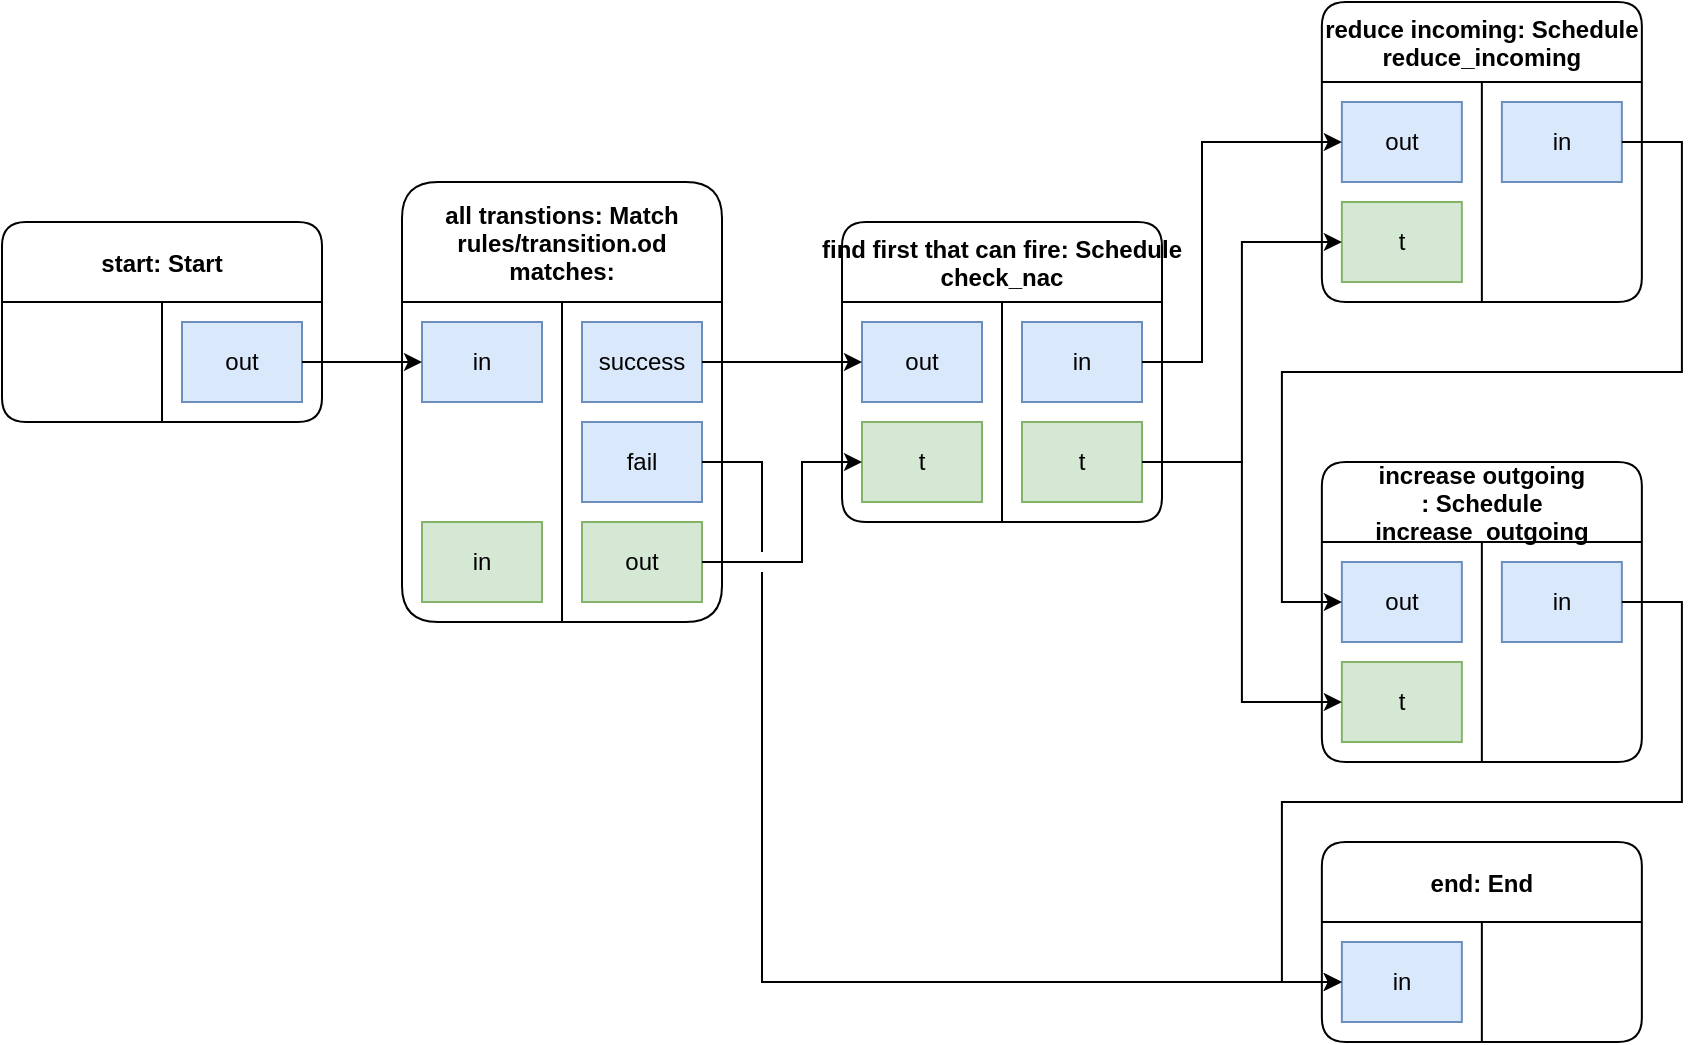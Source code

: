 <mxfile version="27.0.5" pages="4">
  <diagram name="main" id="7loCSpFFTrw_GtNaECtm">
    <mxGraphModel dx="1042" dy="626" grid="1" gridSize="10" guides="1" tooltips="1" connect="1" arrows="1" fold="1" page="1" pageScale="1" pageWidth="850" pageHeight="1100" math="0" shadow="0">
      <root>
        <mxCell id="0" />
        <mxCell id="1" parent="0" />
        <object label="%name%: %type%" placeholders="1" name="start" type="Start" id="okR2fhRwQtHO20KEb0BA-1">
          <mxCell style="shape=table;childLayout=tableLayout;startSize=40;collapsible=0;recursiveResize=1;expand=0;fontStyle=1;editable=1;movable=1;resizable=1;rotatable=0;deletable=1;locked=0;connectable=0;allowArrows=0;pointerEvents=0;perimeter=rectanglePerimeter;rounded=1;container=1;dropTarget=0;swimlaneHead=1;swimlaneBody=1;top=1;noLabel=0;autosize=0;resizeHeight=0;spacing=2;metaEdit=1;resizeWidth=0;arcSize=10;" parent="1" vertex="1">
            <mxGeometry x="100" y="240" width="160" height="100" as="geometry" />
          </mxCell>
        </object>
        <mxCell id="okR2fhRwQtHO20KEb0BA-2" value="" style="shape=tableRow;horizontal=0;swimlaneHead=0;swimlaneBody=0;top=0;left=0;strokeColor=inherit;bottom=0;right=0;dropTarget=0;fontStyle=0;fillColor=none;points=[[0,0.5],[1,0.5]];startSize=0;collapsible=0;recursiveResize=1;expand=0;rounded=0;allowArrows=0;connectable=0;autosize=1;resizeHeight=1;rotatable=0;" parent="okR2fhRwQtHO20KEb0BA-1" vertex="1">
          <mxGeometry y="40" width="160" height="60" as="geometry" />
        </mxCell>
        <mxCell id="okR2fhRwQtHO20KEb0BA-3" value="Input" style="swimlane;swimlaneHead=0;swimlaneBody=0;fontStyle=0;strokeColor=inherit;connectable=0;fillColor=none;startSize=40;collapsible=0;recursiveResize=1;expand=0;allowArrows=0;autosize=1;rotatable=0;noLabel=1;overflow=hidden;swimlaneLine=0;editable=0;" parent="okR2fhRwQtHO20KEb0BA-2" vertex="1">
          <mxGeometry width="80" height="60" as="geometry">
            <mxRectangle width="80" height="60" as="alternateBounds" />
          </mxGeometry>
        </mxCell>
        <mxCell id="okR2fhRwQtHO20KEb0BA-4" value="Output" style="swimlane;swimlaneHead=0;swimlaneBody=0;fontStyle=0;strokeColor=inherit;connectable=0;fillColor=none;startSize=40;collapsible=0;recursiveResize=1;expand=0;allowArrows=0;autosize=1;rotatable=0;noLabel=1;overflow=hidden;swimlaneLine=0;editable=0;" parent="okR2fhRwQtHO20KEb0BA-2" vertex="1">
          <mxGeometry x="80" width="80" height="60" as="geometry">
            <mxRectangle width="80" height="60" as="alternateBounds" />
          </mxGeometry>
        </mxCell>
        <object label="out" type="exec" id="okR2fhRwQtHO20KEb0BA-5">
          <mxCell style="rounded=0;whiteSpace=wrap;html=1;fillColor=#dae8fc;strokeColor=#6c8ebf;" parent="okR2fhRwQtHO20KEb0BA-4" vertex="1">
            <mxGeometry x="10" y="10" width="60" height="40" as="geometry" />
          </mxCell>
        </object>
        <object label="%name%: %type%&#xa;%file%&#xa;matches: %n%" placeholders="1" name="all transtions" type="Match" file="rules/transition.od" n="" id="okR2fhRwQtHO20KEb0BA-11">
          <mxCell style="shape=table;childLayout=tableLayout;startSize=60;collapsible=0;recursiveResize=1;expand=0;fontStyle=1;editable=1;movable=1;resizable=1;rotatable=0;deletable=1;locked=0;connectable=0;allowArrows=0;pointerEvents=0;perimeter=rectanglePerimeter;rounded=1;container=1;dropTarget=0;swimlaneHead=1;swimlaneBody=1;top=1;noLabel=0;autosize=0;resizeHeight=0;spacing=2;metaEdit=1;resizeWidth=0;arcSize=10;" parent="1" vertex="1">
            <mxGeometry x="300" y="220" width="160" height="220" as="geometry" />
          </mxCell>
        </object>
        <mxCell id="okR2fhRwQtHO20KEb0BA-12" value="" style="shape=tableRow;horizontal=0;swimlaneHead=0;swimlaneBody=0;top=0;left=0;strokeColor=inherit;bottom=0;right=0;dropTarget=0;fontStyle=0;fillColor=none;points=[[0,0.5],[1,0.5]];startSize=0;collapsible=0;recursiveResize=1;expand=0;rounded=0;allowArrows=0;connectable=0;autosize=1;resizeHeight=1;rotatable=0;" parent="okR2fhRwQtHO20KEb0BA-11" vertex="1">
          <mxGeometry y="60" width="160" height="160" as="geometry" />
        </mxCell>
        <mxCell id="okR2fhRwQtHO20KEb0BA-13" value="Input" style="swimlane;swimlaneHead=0;swimlaneBody=0;fontStyle=0;strokeColor=inherit;connectable=0;fillColor=none;startSize=60;collapsible=0;recursiveResize=1;expand=0;allowArrows=0;autosize=1;rotatable=0;noLabel=1;overflow=hidden;swimlaneLine=0;editable=0;" parent="okR2fhRwQtHO20KEb0BA-12" vertex="1">
          <mxGeometry width="80" height="160" as="geometry">
            <mxRectangle width="80" height="160" as="alternateBounds" />
          </mxGeometry>
        </mxCell>
        <object label="in" type="data" id="okR2fhRwQtHO20KEb0BA-14">
          <mxCell style="rounded=0;whiteSpace=wrap;html=1;fillColor=#d5e8d4;strokeColor=#82b366;" parent="okR2fhRwQtHO20KEb0BA-13" vertex="1">
            <mxGeometry x="10" y="110" width="60" height="40" as="geometry" />
          </mxCell>
        </object>
        <object label="in" type="exec" id="okR2fhRwQtHO20KEb0BA-15">
          <mxCell style="rounded=0;whiteSpace=wrap;html=1;fillColor=#dae8fc;strokeColor=#6c8ebf;" parent="okR2fhRwQtHO20KEb0BA-13" vertex="1">
            <mxGeometry x="10" y="10" width="60" height="40" as="geometry" />
          </mxCell>
        </object>
        <mxCell id="okR2fhRwQtHO20KEb0BA-16" value="Output" style="swimlane;swimlaneHead=0;swimlaneBody=0;fontStyle=0;strokeColor=inherit;connectable=0;fillColor=none;startSize=40;collapsible=0;recursiveResize=1;expand=0;allowArrows=0;autosize=1;rotatable=0;noLabel=1;overflow=hidden;swimlaneLine=0;editable=0;" parent="okR2fhRwQtHO20KEb0BA-12" vertex="1">
          <mxGeometry x="80" width="80" height="160" as="geometry">
            <mxRectangle width="80" height="160" as="alternateBounds" />
          </mxGeometry>
        </mxCell>
        <object label="out" type="data" id="okR2fhRwQtHO20KEb0BA-17">
          <mxCell style="rounded=0;whiteSpace=wrap;html=1;fillColor=#d5e8d4;strokeColor=#82b366;" parent="okR2fhRwQtHO20KEb0BA-16" vertex="1">
            <mxGeometry x="10" y="110" width="60" height="40" as="geometry" />
          </mxCell>
        </object>
        <object label="success" type="exec" id="okR2fhRwQtHO20KEb0BA-18">
          <mxCell style="rounded=0;whiteSpace=wrap;html=1;fillColor=#dae8fc;strokeColor=#6c8ebf;" parent="okR2fhRwQtHO20KEb0BA-16" vertex="1">
            <mxGeometry x="10" y="10" width="60" height="40" as="geometry" />
          </mxCell>
        </object>
        <object label="fail" type="exec" id="okR2fhRwQtHO20KEb0BA-19">
          <mxCell style="rounded=0;whiteSpace=wrap;html=1;fillColor=#dae8fc;strokeColor=#6c8ebf;" parent="okR2fhRwQtHO20KEb0BA-16" vertex="1">
            <mxGeometry x="10" y="60" width="60" height="40" as="geometry" />
          </mxCell>
        </object>
        <mxCell id="okR2fhRwQtHO20KEb0BA-20" style="edgeStyle=orthogonalEdgeStyle;rounded=0;orthogonalLoop=1;jettySize=auto;html=1;exitX=1;exitY=0.5;exitDx=0;exitDy=0;" parent="1" source="okR2fhRwQtHO20KEb0BA-5" target="okR2fhRwQtHO20KEb0BA-15" edge="1">
          <mxGeometry relative="1" as="geometry" />
        </mxCell>
        <object label="%name%: %type%&#xa;%file%" placeholders="1" name="find first that can fire" type="Schedule" file="check_nac" id="AWz2q_jGxnOfZjJ20oEo-31">
          <mxCell style="shape=table;childLayout=tableLayout;startSize=40;collapsible=0;recursiveResize=1;expand=0;fontStyle=1;editable=1;movable=1;resizable=1;rotatable=0;deletable=1;locked=0;connectable=0;allowArrows=0;pointerEvents=0;perimeter=rectanglePerimeter;rounded=1;container=1;dropTarget=0;swimlaneHead=1;swimlaneBody=1;top=1;noLabel=0;autosize=0;resizeHeight=0;spacing=2;metaEdit=1;resizeWidth=0;arcSize=10;" parent="1" vertex="1">
            <mxGeometry x="520" y="240" width="160" height="150" as="geometry" />
          </mxCell>
        </object>
        <mxCell id="AWz2q_jGxnOfZjJ20oEo-32" value="" style="shape=tableRow;horizontal=0;swimlaneHead=0;swimlaneBody=0;top=0;left=0;strokeColor=inherit;bottom=0;right=0;dropTarget=0;fontStyle=0;fillColor=none;points=[[0,0.5],[1,0.5]];startSize=0;collapsible=0;recursiveResize=1;expand=0;rounded=0;allowArrows=0;connectable=0;autosize=1;resizeHeight=1;rotatable=0;" parent="AWz2q_jGxnOfZjJ20oEo-31" vertex="1">
          <mxGeometry y="40" width="160" height="110" as="geometry" />
        </mxCell>
        <mxCell id="AWz2q_jGxnOfZjJ20oEo-33" value="Input" style="swimlane;swimlaneHead=0;swimlaneBody=0;fontStyle=0;strokeColor=inherit;connectable=0;fillColor=none;startSize=60;collapsible=0;recursiveResize=1;expand=0;allowArrows=0;autosize=1;rotatable=0;noLabel=1;overflow=hidden;swimlaneLine=0;editable=0;" parent="AWz2q_jGxnOfZjJ20oEo-32" vertex="1">
          <mxGeometry width="80" height="110" as="geometry">
            <mxRectangle width="80" height="110" as="alternateBounds" />
          </mxGeometry>
        </mxCell>
        <object label="out" type="exec" id="AWz2q_jGxnOfZjJ20oEo-34">
          <mxCell style="rounded=0;whiteSpace=wrap;html=1;fillColor=#dae8fc;strokeColor=#6c8ebf;" parent="AWz2q_jGxnOfZjJ20oEo-33" vertex="1">
            <mxGeometry x="10" y="10" width="60" height="40" as="geometry" />
          </mxCell>
        </object>
        <object label="t" type="data" id="_ZUP5PYB2ZkPahpFH5fo-1">
          <mxCell style="rounded=0;whiteSpace=wrap;html=1;fillColor=#d5e8d4;strokeColor=#82b366;" parent="AWz2q_jGxnOfZjJ20oEo-33" vertex="1">
            <mxGeometry x="10" y="60" width="60" height="40" as="geometry" />
          </mxCell>
        </object>
        <mxCell id="AWz2q_jGxnOfZjJ20oEo-35" value="Output" style="swimlane;swimlaneHead=0;swimlaneBody=0;fontStyle=0;strokeColor=inherit;connectable=0;fillColor=none;startSize=40;collapsible=0;recursiveResize=1;expand=0;allowArrows=0;autosize=1;rotatable=0;noLabel=1;overflow=hidden;swimlaneLine=0;editable=0;" parent="AWz2q_jGxnOfZjJ20oEo-32" vertex="1">
          <mxGeometry x="80" width="80" height="110" as="geometry">
            <mxRectangle width="80" height="110" as="alternateBounds" />
          </mxGeometry>
        </mxCell>
        <object label="in" type="exec" id="AWz2q_jGxnOfZjJ20oEo-36">
          <mxCell style="rounded=0;whiteSpace=wrap;html=1;fillColor=#dae8fc;strokeColor=#6c8ebf;" parent="AWz2q_jGxnOfZjJ20oEo-35" vertex="1">
            <mxGeometry x="10" y="10" width="60" height="40" as="geometry" />
          </mxCell>
        </object>
        <object label="t" type="data" id="_ZUP5PYB2ZkPahpFH5fo-3">
          <mxCell style="rounded=0;whiteSpace=wrap;html=1;fillColor=#d5e8d4;strokeColor=#82b366;" parent="AWz2q_jGxnOfZjJ20oEo-35" vertex="1">
            <mxGeometry x="10" y="60" width="60" height="40" as="geometry" />
          </mxCell>
        </object>
        <mxCell id="_ZUP5PYB2ZkPahpFH5fo-6" style="edgeStyle=orthogonalEdgeStyle;rounded=0;orthogonalLoop=1;jettySize=auto;html=1;exitX=1;exitY=0.5;exitDx=0;exitDy=0;entryX=0;entryY=0.5;entryDx=0;entryDy=0;" parent="1" source="okR2fhRwQtHO20KEb0BA-17" target="_ZUP5PYB2ZkPahpFH5fo-1" edge="1">
          <mxGeometry relative="1" as="geometry">
            <Array as="points">
              <mxPoint x="500" y="410" />
              <mxPoint x="500" y="360" />
            </Array>
          </mxGeometry>
        </mxCell>
        <object label="%name%: %type%&#xa;%file%" placeholders="1" name="reduce incoming" type="Schedule" file="reduce_incoming" id="7FO2QKo1IHTQBZ6BJbAA-1">
          <mxCell style="shape=table;childLayout=tableLayout;startSize=40;collapsible=0;recursiveResize=1;expand=0;fontStyle=1;editable=1;movable=1;resizable=1;rotatable=0;deletable=1;locked=0;connectable=0;allowArrows=0;pointerEvents=0;perimeter=rectanglePerimeter;rounded=1;container=1;dropTarget=0;swimlaneHead=1;swimlaneBody=1;top=1;noLabel=0;autosize=0;resizeHeight=0;spacing=2;metaEdit=1;resizeWidth=0;arcSize=10;" parent="1" vertex="1">
            <mxGeometry x="759.93" y="130" width="160" height="150" as="geometry" />
          </mxCell>
        </object>
        <mxCell id="7FO2QKo1IHTQBZ6BJbAA-2" value="" style="shape=tableRow;horizontal=0;swimlaneHead=0;swimlaneBody=0;top=0;left=0;strokeColor=inherit;bottom=0;right=0;dropTarget=0;fontStyle=0;fillColor=none;points=[[0,0.5],[1,0.5]];startSize=0;collapsible=0;recursiveResize=1;expand=0;rounded=0;allowArrows=0;connectable=0;autosize=1;resizeHeight=1;rotatable=0;" parent="7FO2QKo1IHTQBZ6BJbAA-1" vertex="1">
          <mxGeometry y="40" width="160" height="110" as="geometry" />
        </mxCell>
        <mxCell id="7FO2QKo1IHTQBZ6BJbAA-3" value="Input" style="swimlane;swimlaneHead=0;swimlaneBody=0;fontStyle=0;strokeColor=inherit;connectable=0;fillColor=none;startSize=60;collapsible=0;recursiveResize=1;expand=0;allowArrows=0;autosize=1;rotatable=0;noLabel=1;overflow=hidden;swimlaneLine=0;editable=0;" parent="7FO2QKo1IHTQBZ6BJbAA-2" vertex="1">
          <mxGeometry width="80" height="110" as="geometry">
            <mxRectangle width="80" height="110" as="alternateBounds" />
          </mxGeometry>
        </mxCell>
        <object label="out" type="exec" id="7FO2QKo1IHTQBZ6BJbAA-4">
          <mxCell style="rounded=0;whiteSpace=wrap;html=1;fillColor=#dae8fc;strokeColor=#6c8ebf;" parent="7FO2QKo1IHTQBZ6BJbAA-3" vertex="1">
            <mxGeometry x="10" y="10" width="60" height="40" as="geometry" />
          </mxCell>
        </object>
        <object label="t" type="data" id="7FO2QKo1IHTQBZ6BJbAA-5">
          <mxCell style="rounded=0;whiteSpace=wrap;html=1;fillColor=#d5e8d4;strokeColor=#82b366;" parent="7FO2QKo1IHTQBZ6BJbAA-3" vertex="1">
            <mxGeometry x="10" y="60" width="60" height="40" as="geometry" />
          </mxCell>
        </object>
        <mxCell id="7FO2QKo1IHTQBZ6BJbAA-6" value="Output" style="swimlane;swimlaneHead=0;swimlaneBody=0;fontStyle=0;strokeColor=inherit;connectable=0;fillColor=none;startSize=40;collapsible=0;recursiveResize=1;expand=0;allowArrows=0;autosize=1;rotatable=0;noLabel=1;overflow=hidden;swimlaneLine=0;editable=0;" parent="7FO2QKo1IHTQBZ6BJbAA-2" vertex="1">
          <mxGeometry x="80" width="80" height="110" as="geometry">
            <mxRectangle width="80" height="110" as="alternateBounds" />
          </mxGeometry>
        </mxCell>
        <object label="in" type="exec" id="7FO2QKo1IHTQBZ6BJbAA-7">
          <mxCell style="rounded=0;whiteSpace=wrap;html=1;fillColor=#dae8fc;strokeColor=#6c8ebf;" parent="7FO2QKo1IHTQBZ6BJbAA-6" vertex="1">
            <mxGeometry x="10" y="10" width="60" height="40" as="geometry" />
          </mxCell>
        </object>
        <object label="%name%: %type%&#xa;%file%" placeholders="1" name="increase outgoing&#xa;" type="Schedule" file="increase_outgoing" id="7FO2QKo1IHTQBZ6BJbAA-10">
          <mxCell style="shape=table;childLayout=tableLayout;startSize=40;collapsible=0;recursiveResize=1;expand=0;fontStyle=1;editable=1;movable=1;resizable=1;rotatable=0;deletable=1;locked=0;connectable=0;allowArrows=0;pointerEvents=0;perimeter=rectanglePerimeter;rounded=1;container=1;dropTarget=0;swimlaneHead=1;swimlaneBody=1;top=1;noLabel=0;autosize=0;resizeHeight=0;spacing=2;metaEdit=1;resizeWidth=0;arcSize=10;" parent="1" vertex="1">
            <mxGeometry x="759.93" y="360" width="160" height="150" as="geometry" />
          </mxCell>
        </object>
        <mxCell id="7FO2QKo1IHTQBZ6BJbAA-11" value="" style="shape=tableRow;horizontal=0;swimlaneHead=0;swimlaneBody=0;top=0;left=0;strokeColor=inherit;bottom=0;right=0;dropTarget=0;fontStyle=0;fillColor=none;points=[[0,0.5],[1,0.5]];startSize=0;collapsible=0;recursiveResize=1;expand=0;rounded=0;allowArrows=0;connectable=0;autosize=1;resizeHeight=1;rotatable=0;" parent="7FO2QKo1IHTQBZ6BJbAA-10" vertex="1">
          <mxGeometry y="40" width="160" height="110" as="geometry" />
        </mxCell>
        <mxCell id="7FO2QKo1IHTQBZ6BJbAA-12" value="Input" style="swimlane;swimlaneHead=0;swimlaneBody=0;fontStyle=0;strokeColor=inherit;connectable=0;fillColor=none;startSize=60;collapsible=0;recursiveResize=1;expand=0;allowArrows=0;autosize=1;rotatable=0;noLabel=1;overflow=hidden;swimlaneLine=0;editable=0;" parent="7FO2QKo1IHTQBZ6BJbAA-11" vertex="1">
          <mxGeometry width="80" height="110" as="geometry">
            <mxRectangle width="80" height="110" as="alternateBounds" />
          </mxGeometry>
        </mxCell>
        <object label="out" type="exec" id="7FO2QKo1IHTQBZ6BJbAA-13">
          <mxCell style="rounded=0;whiteSpace=wrap;html=1;fillColor=#dae8fc;strokeColor=#6c8ebf;" parent="7FO2QKo1IHTQBZ6BJbAA-12" vertex="1">
            <mxGeometry x="10" y="10" width="60" height="40" as="geometry" />
          </mxCell>
        </object>
        <object label="t" type="data" id="7FO2QKo1IHTQBZ6BJbAA-14">
          <mxCell style="rounded=0;whiteSpace=wrap;html=1;fillColor=#d5e8d4;strokeColor=#82b366;" parent="7FO2QKo1IHTQBZ6BJbAA-12" vertex="1">
            <mxGeometry x="10" y="60" width="60" height="40" as="geometry" />
          </mxCell>
        </object>
        <mxCell id="7FO2QKo1IHTQBZ6BJbAA-15" value="Output" style="swimlane;swimlaneHead=0;swimlaneBody=0;fontStyle=0;strokeColor=inherit;connectable=0;fillColor=none;startSize=40;collapsible=0;recursiveResize=1;expand=0;allowArrows=0;autosize=1;rotatable=0;noLabel=1;overflow=hidden;swimlaneLine=0;editable=0;" parent="7FO2QKo1IHTQBZ6BJbAA-11" vertex="1">
          <mxGeometry x="80" width="80" height="110" as="geometry">
            <mxRectangle width="80" height="110" as="alternateBounds" />
          </mxGeometry>
        </mxCell>
        <object label="in" type="exec" id="7FO2QKo1IHTQBZ6BJbAA-16">
          <mxCell style="rounded=0;whiteSpace=wrap;html=1;fillColor=#dae8fc;strokeColor=#6c8ebf;" parent="7FO2QKo1IHTQBZ6BJbAA-15" vertex="1">
            <mxGeometry x="10" y="10" width="60" height="40" as="geometry" />
          </mxCell>
        </object>
        <mxCell id="qfxbZ8cPFIYkKl1hvR_z-1" style="edgeStyle=orthogonalEdgeStyle;rounded=0;orthogonalLoop=1;jettySize=auto;html=1;exitX=1;exitY=0.5;exitDx=0;exitDy=0;entryX=0;entryY=0.5;entryDx=0;entryDy=0;" parent="1" source="7FO2QKo1IHTQBZ6BJbAA-7" target="7FO2QKo1IHTQBZ6BJbAA-13" edge="1">
          <mxGeometry relative="1" as="geometry">
            <Array as="points">
              <mxPoint x="939.93" y="200" />
              <mxPoint x="939.93" y="315" />
              <mxPoint x="739.93" y="315" />
              <mxPoint x="739.93" y="430" />
            </Array>
          </mxGeometry>
        </mxCell>
        <object label="%name%: %type%" placeholders="1" name="end" type="End" ports_exec_in="[&quot;in&quot;]" ports_data_in="[]" id="qfxbZ8cPFIYkKl1hvR_z-8">
          <mxCell style="shape=table;childLayout=tableLayout;startSize=40;collapsible=0;recursiveResize=1;expand=0;fontStyle=1;editable=1;movable=1;resizable=1;rotatable=0;deletable=1;locked=0;connectable=0;allowArrows=0;pointerEvents=0;perimeter=rectanglePerimeter;rounded=1;container=1;dropTarget=0;swimlaneHead=1;swimlaneBody=1;top=1;noLabel=0;autosize=0;resizeHeight=0;spacing=2;metaEdit=1;resizeWidth=0;arcSize=10;" parent="1" vertex="1">
            <mxGeometry x="759.93" y="550" width="160" height="100" as="geometry" />
          </mxCell>
        </object>
        <mxCell id="qfxbZ8cPFIYkKl1hvR_z-9" value="" style="shape=tableRow;horizontal=0;swimlaneHead=0;swimlaneBody=0;top=0;left=0;strokeColor=inherit;bottom=0;right=0;dropTarget=0;fontStyle=0;fillColor=none;points=[[0,0.5],[1,0.5]];startSize=0;collapsible=0;recursiveResize=1;expand=0;rounded=0;allowArrows=0;connectable=0;autosize=1;resizeHeight=1;rotatable=0;" parent="qfxbZ8cPFIYkKl1hvR_z-8" vertex="1">
          <mxGeometry y="40" width="160" height="60" as="geometry" />
        </mxCell>
        <mxCell id="qfxbZ8cPFIYkKl1hvR_z-10" value="Input" style="swimlane;swimlaneHead=0;swimlaneBody=0;fontStyle=0;strokeColor=inherit;connectable=0;fillColor=none;startSize=40;collapsible=0;recursiveResize=1;expand=0;allowArrows=0;autosize=1;rotatable=0;noLabel=1;overflow=hidden;swimlaneLine=0;editable=0;" parent="qfxbZ8cPFIYkKl1hvR_z-9" vertex="1">
          <mxGeometry width="80" height="60" as="geometry">
            <mxRectangle width="80" height="60" as="alternateBounds" />
          </mxGeometry>
        </mxCell>
        <object label="in" type="exec" id="qfxbZ8cPFIYkKl1hvR_z-11">
          <mxCell style="rounded=0;whiteSpace=wrap;html=1;fillColor=#dae8fc;strokeColor=#6c8ebf;" parent="qfxbZ8cPFIYkKl1hvR_z-10" vertex="1">
            <mxGeometry x="10" y="10" width="60" height="40" as="geometry" />
          </mxCell>
        </object>
        <mxCell id="qfxbZ8cPFIYkKl1hvR_z-12" value="Output" style="swimlane;swimlaneHead=0;swimlaneBody=0;fontStyle=0;strokeColor=inherit;connectable=0;fillColor=none;startSize=40;collapsible=0;recursiveResize=1;expand=0;allowArrows=0;autosize=1;rotatable=0;noLabel=1;overflow=hidden;swimlaneLine=0;editable=0;" parent="qfxbZ8cPFIYkKl1hvR_z-9" vertex="1">
          <mxGeometry x="80" width="80" height="60" as="geometry">
            <mxRectangle width="80" height="60" as="alternateBounds" />
          </mxGeometry>
        </mxCell>
        <mxCell id="16WNXanlPmjoLkNVfXpS-1" style="edgeStyle=orthogonalEdgeStyle;rounded=0;orthogonalLoop=1;jettySize=auto;html=1;exitX=1;exitY=0.5;exitDx=0;exitDy=0;entryX=0;entryY=0.5;entryDx=0;entryDy=0;" edge="1" parent="1" source="okR2fhRwQtHO20KEb0BA-18" target="AWz2q_jGxnOfZjJ20oEo-34">
          <mxGeometry relative="1" as="geometry" />
        </mxCell>
        <mxCell id="16WNXanlPmjoLkNVfXpS-2" style="edgeStyle=orthogonalEdgeStyle;rounded=0;orthogonalLoop=1;jettySize=auto;html=1;exitX=1;exitY=0.5;exitDx=0;exitDy=0;entryX=0;entryY=0.5;entryDx=0;entryDy=0;" edge="1" parent="1" source="7FO2QKo1IHTQBZ6BJbAA-16" target="qfxbZ8cPFIYkKl1hvR_z-11">
          <mxGeometry relative="1" as="geometry">
            <Array as="points">
              <mxPoint x="939.93" y="430" />
              <mxPoint x="939.93" y="530" />
              <mxPoint x="739.93" y="530" />
              <mxPoint x="739.93" y="620" />
            </Array>
          </mxGeometry>
        </mxCell>
        <mxCell id="16WNXanlPmjoLkNVfXpS-3" style="edgeStyle=orthogonalEdgeStyle;rounded=0;orthogonalLoop=1;jettySize=auto;html=1;exitX=1;exitY=0.5;exitDx=0;exitDy=0;entryX=0;entryY=0.5;entryDx=0;entryDy=0;curved=0;jumpStyle=gap;jumpSize=10;" edge="1" parent="1" source="okR2fhRwQtHO20KEb0BA-19" target="qfxbZ8cPFIYkKl1hvR_z-11">
          <mxGeometry relative="1" as="geometry">
            <Array as="points">
              <mxPoint x="480" y="360" />
              <mxPoint x="480" y="620" />
            </Array>
          </mxGeometry>
        </mxCell>
        <mxCell id="HUEgSa0tznzWzqEGNiE2-1" style="edgeStyle=orthogonalEdgeStyle;rounded=0;orthogonalLoop=1;jettySize=auto;html=1;exitX=1;exitY=0.5;exitDx=0;exitDy=0;entryX=0;entryY=0.5;entryDx=0;entryDy=0;" edge="1" parent="1" source="_ZUP5PYB2ZkPahpFH5fo-3" target="7FO2QKo1IHTQBZ6BJbAA-5">
          <mxGeometry relative="1" as="geometry" />
        </mxCell>
        <mxCell id="HUEgSa0tznzWzqEGNiE2-2" style="edgeStyle=orthogonalEdgeStyle;rounded=0;orthogonalLoop=1;jettySize=auto;html=1;exitX=1;exitY=0.5;exitDx=0;exitDy=0;entryX=0;entryY=0.5;entryDx=0;entryDy=0;" edge="1" parent="1" source="_ZUP5PYB2ZkPahpFH5fo-3" target="7FO2QKo1IHTQBZ6BJbAA-14">
          <mxGeometry relative="1" as="geometry" />
        </mxCell>
        <mxCell id="HUEgSa0tznzWzqEGNiE2-3" style="edgeStyle=orthogonalEdgeStyle;rounded=0;orthogonalLoop=1;jettySize=auto;html=1;exitX=1;exitY=0.5;exitDx=0;exitDy=0;entryX=0;entryY=0.5;entryDx=0;entryDy=0;" edge="1" parent="1" source="AWz2q_jGxnOfZjJ20oEo-36" target="7FO2QKo1IHTQBZ6BJbAA-4">
          <mxGeometry relative="1" as="geometry">
            <Array as="points">
              <mxPoint x="700" y="310" />
              <mxPoint x="700" y="200" />
            </Array>
          </mxGeometry>
        </mxCell>
      </root>
    </mxGraphModel>
  </diagram>
  <diagram id="tn9M2oGm5-WwrC7q8hvp" name="check_nac">
    <mxGraphModel dx="1158" dy="696" grid="1" gridSize="10" guides="1" tooltips="1" connect="1" arrows="1" fold="1" page="1" pageScale="1" pageWidth="850" pageHeight="1100" math="0" shadow="0">
      <root>
        <mxCell id="0" />
        <mxCell id="1" parent="0" />
        <object label="%name%: %type%" placeholders="1" name="sub_start" type="Start" ports_data_out="[&quot;t&quot;, &quot;foo&quot;]" ports_exec_out="[&quot;out&quot;, &quot;foo&quot;]" id="45lnt7s__IUFePRUFwyU-1">
          <mxCell style="shape=table;childLayout=tableLayout;startSize=40;collapsible=0;recursiveResize=1;expand=0;fontStyle=1;editable=1;movable=1;resizable=1;rotatable=0;deletable=1;locked=0;connectable=0;allowArrows=0;pointerEvents=0;perimeter=rectanglePerimeter;rounded=1;container=1;dropTarget=0;swimlaneHead=1;swimlaneBody=1;top=1;noLabel=0;autosize=0;resizeHeight=0;spacing=2;metaEdit=1;resizeWidth=0;arcSize=10;" parent="1" vertex="1">
            <mxGeometry x="40" y="240" width="160" height="150" as="geometry" />
          </mxCell>
        </object>
        <mxCell id="45lnt7s__IUFePRUFwyU-2" value="" style="shape=tableRow;horizontal=0;swimlaneHead=0;swimlaneBody=0;top=0;left=0;strokeColor=inherit;bottom=0;right=0;dropTarget=0;fontStyle=0;fillColor=none;points=[[0,0.5],[1,0.5]];startSize=0;collapsible=0;recursiveResize=1;expand=0;rounded=0;allowArrows=0;connectable=0;autosize=1;resizeHeight=1;rotatable=0;" parent="45lnt7s__IUFePRUFwyU-1" vertex="1">
          <mxGeometry y="40" width="160" height="110" as="geometry" />
        </mxCell>
        <mxCell id="45lnt7s__IUFePRUFwyU-3" value="Input" style="swimlane;swimlaneHead=0;swimlaneBody=0;fontStyle=0;strokeColor=inherit;connectable=0;fillColor=none;startSize=40;collapsible=0;recursiveResize=1;expand=0;allowArrows=0;autosize=1;rotatable=0;noLabel=1;overflow=hidden;swimlaneLine=0;editable=0;" parent="45lnt7s__IUFePRUFwyU-2" vertex="1">
          <mxGeometry width="80" height="110" as="geometry">
            <mxRectangle width="80" height="110" as="alternateBounds" />
          </mxGeometry>
        </mxCell>
        <mxCell id="45lnt7s__IUFePRUFwyU-4" value="Output" style="swimlane;swimlaneHead=0;swimlaneBody=0;fontStyle=0;strokeColor=inherit;connectable=0;fillColor=none;startSize=40;collapsible=0;recursiveResize=1;expand=0;allowArrows=0;autosize=1;rotatable=0;noLabel=1;overflow=hidden;swimlaneLine=0;editable=0;" parent="45lnt7s__IUFePRUFwyU-2" vertex="1">
          <mxGeometry x="80" width="80" height="110" as="geometry">
            <mxRectangle width="80" height="110" as="alternateBounds" />
          </mxGeometry>
        </mxCell>
        <object label="out" type="exec" id="45lnt7s__IUFePRUFwyU-5">
          <mxCell style="rounded=0;whiteSpace=wrap;html=1;fillColor=#dae8fc;strokeColor=#6c8ebf;" parent="45lnt7s__IUFePRUFwyU-4" vertex="1">
            <mxGeometry x="10" y="10" width="60" height="40" as="geometry" />
          </mxCell>
        </object>
        <object label="t" type="data" id="45lnt7s__IUFePRUFwyU-39">
          <mxCell style="rounded=0;whiteSpace=wrap;html=1;fillColor=#d5e8d4;strokeColor=#82b366;" parent="45lnt7s__IUFePRUFwyU-4" vertex="1">
            <mxGeometry x="10" y="60" width="60" height="40" as="geometry" />
          </mxCell>
        </object>
        <object label="%name%: %type%" placeholders="1" name="sub_end" type="End" ports_data_in="[&quot;t&quot;]" ports_exec_in="[&quot;rrrreee&quot;, &quot;in&quot;]" id="45lnt7s__IUFePRUFwyU-6">
          <mxCell style="shape=table;childLayout=tableLayout;startSize=40;collapsible=0;recursiveResize=1;expand=0;fontStyle=1;editable=1;movable=1;resizable=1;rotatable=0;deletable=1;locked=0;connectable=0;allowArrows=0;pointerEvents=0;perimeter=rectanglePerimeter;rounded=1;container=1;dropTarget=0;swimlaneHead=1;swimlaneBody=1;top=1;noLabel=0;autosize=0;resizeHeight=0;spacing=2;metaEdit=1;resizeWidth=0;arcSize=10;" parent="1" vertex="1">
            <mxGeometry x="640" y="290" width="160" height="150" as="geometry" />
          </mxCell>
        </object>
        <mxCell id="45lnt7s__IUFePRUFwyU-7" value="" style="shape=tableRow;horizontal=0;swimlaneHead=0;swimlaneBody=0;top=0;left=0;strokeColor=inherit;bottom=0;right=0;dropTarget=0;fontStyle=0;fillColor=none;points=[[0,0.5],[1,0.5]];startSize=0;collapsible=0;recursiveResize=1;expand=0;rounded=0;allowArrows=0;connectable=0;autosize=1;resizeHeight=1;rotatable=0;" parent="45lnt7s__IUFePRUFwyU-6" vertex="1">
          <mxGeometry y="40" width="160" height="110" as="geometry" />
        </mxCell>
        <mxCell id="45lnt7s__IUFePRUFwyU-8" value="Input" style="swimlane;swimlaneHead=0;swimlaneBody=0;fontStyle=0;strokeColor=inherit;connectable=0;fillColor=none;startSize=40;collapsible=0;recursiveResize=1;expand=0;allowArrows=0;autosize=1;rotatable=0;noLabel=1;overflow=hidden;swimlaneLine=0;editable=0;" parent="45lnt7s__IUFePRUFwyU-7" vertex="1">
          <mxGeometry width="80" height="110" as="geometry">
            <mxRectangle width="80" height="110" as="alternateBounds" />
          </mxGeometry>
        </mxCell>
        <object label="in" type="exec" id="45lnt7s__IUFePRUFwyU-9">
          <mxCell style="rounded=0;whiteSpace=wrap;html=1;fillColor=#dae8fc;strokeColor=#6c8ebf;" parent="45lnt7s__IUFePRUFwyU-8" vertex="1">
            <mxGeometry x="10" y="10" width="60" height="40" as="geometry" />
          </mxCell>
        </object>
        <object label="t" type="data" id="2n85NC4Wvb6VNMCIjbAe-2">
          <mxCell style="rounded=0;whiteSpace=wrap;html=1;fillColor=#d5e8d4;strokeColor=#82b366;" parent="45lnt7s__IUFePRUFwyU-8" vertex="1">
            <mxGeometry x="10" y="60" width="60" height="40" as="geometry" />
          </mxCell>
        </object>
        <mxCell id="45lnt7s__IUFePRUFwyU-10" value="Output" style="swimlane;swimlaneHead=0;swimlaneBody=0;fontStyle=0;strokeColor=inherit;connectable=0;fillColor=none;startSize=40;collapsible=0;recursiveResize=1;expand=0;allowArrows=0;autosize=1;rotatable=0;noLabel=1;overflow=hidden;swimlaneLine=0;editable=0;" parent="45lnt7s__IUFePRUFwyU-7" vertex="1">
          <mxGeometry x="80" width="80" height="110" as="geometry">
            <mxRectangle width="80" height="110" as="alternateBounds" />
          </mxGeometry>
        </mxCell>
        <object label="%name%: %type%" placeholders="1" name="iterate transitions" type="Loop" id="L95llld_XDiE7aqnH3Eh-1">
          <mxCell style="shape=table;childLayout=tableLayout;startSize=40;collapsible=0;recursiveResize=1;expand=0;fontStyle=1;editable=1;movable=1;resizable=1;rotatable=0;deletable=1;locked=0;connectable=0;allowArrows=0;pointerEvents=0;perimeter=rectanglePerimeter;rounded=1;container=1;dropTarget=0;swimlaneHead=1;swimlaneBody=1;top=1;noLabel=0;autosize=0;resizeHeight=0;spacing=2;metaEdit=1;resizeWidth=0;arcSize=10;" parent="1" vertex="1">
            <mxGeometry x="240" y="240" width="160" height="200" as="geometry" />
          </mxCell>
        </object>
        <mxCell id="L95llld_XDiE7aqnH3Eh-2" value="" style="shape=tableRow;horizontal=0;swimlaneHead=0;swimlaneBody=0;top=0;left=0;strokeColor=inherit;bottom=0;right=0;dropTarget=0;fontStyle=0;fillColor=none;points=[[0,0.5],[1,0.5]];startSize=0;collapsible=0;recursiveResize=1;expand=0;rounded=0;allowArrows=0;connectable=0;autosize=1;resizeHeight=1;rotatable=0;" parent="L95llld_XDiE7aqnH3Eh-1" vertex="1">
          <mxGeometry y="40" width="160" height="160" as="geometry" />
        </mxCell>
        <mxCell id="L95llld_XDiE7aqnH3Eh-3" value="Input" style="swimlane;swimlaneHead=0;swimlaneBody=0;fontStyle=0;strokeColor=inherit;connectable=0;fillColor=none;startSize=60;collapsible=0;recursiveResize=1;expand=0;allowArrows=0;autosize=1;rotatable=0;noLabel=1;overflow=hidden;swimlaneLine=0;editable=0;" parent="L95llld_XDiE7aqnH3Eh-2" vertex="1">
          <mxGeometry width="80" height="160" as="geometry">
            <mxRectangle width="80" height="160" as="alternateBounds" />
          </mxGeometry>
        </mxCell>
        <object label="in" type="data" id="L95llld_XDiE7aqnH3Eh-4">
          <mxCell style="rounded=0;whiteSpace=wrap;html=1;fillColor=#d5e8d4;strokeColor=#82b366;" parent="L95llld_XDiE7aqnH3Eh-3" vertex="1">
            <mxGeometry x="10" y="110" width="60" height="40" as="geometry" />
          </mxCell>
        </object>
        <object label="in" type="exec" id="L95llld_XDiE7aqnH3Eh-5">
          <mxCell style="rounded=0;whiteSpace=wrap;html=1;fillColor=#dae8fc;strokeColor=#6c8ebf;" parent="L95llld_XDiE7aqnH3Eh-3" vertex="1">
            <mxGeometry x="10" y="10" width="60" height="40" as="geometry" />
          </mxCell>
        </object>
        <mxCell id="L95llld_XDiE7aqnH3Eh-6" value="Output" style="swimlane;swimlaneHead=0;swimlaneBody=0;fontStyle=0;strokeColor=inherit;connectable=0;fillColor=none;startSize=40;collapsible=0;recursiveResize=1;expand=0;allowArrows=0;autosize=1;rotatable=0;noLabel=1;overflow=hidden;swimlaneLine=0;editable=0;" parent="L95llld_XDiE7aqnH3Eh-2" vertex="1">
          <mxGeometry x="80" width="80" height="160" as="geometry">
            <mxRectangle width="80" height="160" as="alternateBounds" />
          </mxGeometry>
        </mxCell>
        <object label="out" type="data" id="L95llld_XDiE7aqnH3Eh-7">
          <mxCell style="rounded=0;whiteSpace=wrap;html=1;fillColor=#d5e8d4;strokeColor=#82b366;" parent="L95llld_XDiE7aqnH3Eh-6" vertex="1">
            <mxGeometry x="10" y="110" width="60" height="40" as="geometry" />
          </mxCell>
        </object>
        <object label="it" type="exec" id="L95llld_XDiE7aqnH3Eh-8">
          <mxCell style="rounded=0;whiteSpace=wrap;html=1;fillColor=#dae8fc;strokeColor=#6c8ebf;" parent="L95llld_XDiE7aqnH3Eh-6" vertex="1">
            <mxGeometry x="10" y="10" width="60" height="40" as="geometry" />
          </mxCell>
        </object>
        <object label="out" type="exec" id="L95llld_XDiE7aqnH3Eh-9">
          <mxCell style="rounded=0;whiteSpace=wrap;html=1;fillColor=#dae8fc;strokeColor=#6c8ebf;" parent="L95llld_XDiE7aqnH3Eh-6" vertex="1">
            <mxGeometry x="10" y="60" width="60" height="40" as="geometry" />
          </mxCell>
        </object>
        <mxCell id="L95llld_XDiE7aqnH3Eh-10" style="edgeStyle=orthogonalEdgeStyle;rounded=0;orthogonalLoop=1;jettySize=auto;html=1;exitX=1;exitY=0.5;exitDx=0;exitDy=0;" parent="1" source="45lnt7s__IUFePRUFwyU-5" target="L95llld_XDiE7aqnH3Eh-5" edge="1">
          <mxGeometry relative="1" as="geometry" />
        </mxCell>
        <mxCell id="L95llld_XDiE7aqnH3Eh-11" style="edgeStyle=orthogonalEdgeStyle;rounded=0;orthogonalLoop=1;jettySize=auto;html=1;exitX=1;exitY=0.5;exitDx=0;exitDy=0;entryX=0;entryY=0.5;entryDx=0;entryDy=0;" parent="1" source="45lnt7s__IUFePRUFwyU-39" target="L95llld_XDiE7aqnH3Eh-4" edge="1">
          <mxGeometry relative="1" as="geometry" />
        </mxCell>
        <object label="%name%: %type%&#xa;%file%&#xa;matches: %n%" placeholders="1" name="check nac" type="Match" file="rules/input_without_token.od" n="1" id="L95llld_XDiE7aqnH3Eh-12">
          <mxCell style="shape=table;childLayout=tableLayout;startSize=60;collapsible=0;recursiveResize=1;expand=0;fontStyle=1;editable=1;movable=1;resizable=1;rotatable=0;deletable=1;locked=0;connectable=0;allowArrows=0;pointerEvents=0;perimeter=rectanglePerimeter;rounded=1;container=1;dropTarget=0;swimlaneHead=1;swimlaneBody=1;top=1;noLabel=0;autosize=0;resizeHeight=0;spacing=2;metaEdit=1;resizeWidth=0;arcSize=10;" parent="1" vertex="1">
            <mxGeometry x="440" y="220" width="160" height="220" as="geometry" />
          </mxCell>
        </object>
        <mxCell id="L95llld_XDiE7aqnH3Eh-13" value="" style="shape=tableRow;horizontal=0;swimlaneHead=0;swimlaneBody=0;top=0;left=0;strokeColor=inherit;bottom=0;right=0;dropTarget=0;fontStyle=0;fillColor=none;points=[[0,0.5],[1,0.5]];startSize=0;collapsible=0;recursiveResize=1;expand=0;rounded=0;allowArrows=0;connectable=0;autosize=1;resizeHeight=1;rotatable=0;" parent="L95llld_XDiE7aqnH3Eh-12" vertex="1">
          <mxGeometry y="60" width="160" height="160" as="geometry" />
        </mxCell>
        <mxCell id="L95llld_XDiE7aqnH3Eh-14" value="Input" style="swimlane;swimlaneHead=0;swimlaneBody=0;fontStyle=0;strokeColor=inherit;connectable=0;fillColor=none;startSize=60;collapsible=0;recursiveResize=1;expand=0;allowArrows=0;autosize=1;rotatable=0;noLabel=1;overflow=hidden;swimlaneLine=0;editable=0;" parent="L95llld_XDiE7aqnH3Eh-13" vertex="1">
          <mxGeometry width="80" height="160" as="geometry">
            <mxRectangle width="80" height="160" as="alternateBounds" />
          </mxGeometry>
        </mxCell>
        <object label="in" type="data" id="L95llld_XDiE7aqnH3Eh-15">
          <mxCell style="rounded=0;whiteSpace=wrap;html=1;fillColor=#d5e8d4;strokeColor=#82b366;" parent="L95llld_XDiE7aqnH3Eh-14" vertex="1">
            <mxGeometry x="10" y="110" width="60" height="40" as="geometry" />
          </mxCell>
        </object>
        <object label="in" type="exec" id="L95llld_XDiE7aqnH3Eh-16">
          <mxCell style="rounded=0;whiteSpace=wrap;html=1;fillColor=#dae8fc;strokeColor=#6c8ebf;" parent="L95llld_XDiE7aqnH3Eh-14" vertex="1">
            <mxGeometry x="10" y="10" width="60" height="40" as="geometry" />
          </mxCell>
        </object>
        <mxCell id="L95llld_XDiE7aqnH3Eh-17" value="Output" style="swimlane;swimlaneHead=0;swimlaneBody=0;fontStyle=0;strokeColor=inherit;connectable=0;fillColor=none;startSize=40;collapsible=0;recursiveResize=1;expand=0;allowArrows=0;autosize=1;rotatable=0;noLabel=1;overflow=hidden;swimlaneLine=0;editable=0;" parent="L95llld_XDiE7aqnH3Eh-13" vertex="1">
          <mxGeometry x="80" width="80" height="160" as="geometry">
            <mxRectangle width="80" height="160" as="alternateBounds" />
          </mxGeometry>
        </mxCell>
        <object label="out" type="data" id="L95llld_XDiE7aqnH3Eh-18">
          <mxCell style="rounded=0;whiteSpace=wrap;html=1;fillColor=#d5e8d4;strokeColor=#82b366;" parent="L95llld_XDiE7aqnH3Eh-17" vertex="1">
            <mxGeometry x="10" y="110" width="60" height="40" as="geometry" />
          </mxCell>
        </object>
        <object label="success" type="exec" id="L95llld_XDiE7aqnH3Eh-19">
          <mxCell style="rounded=0;whiteSpace=wrap;html=1;fillColor=#dae8fc;strokeColor=#6c8ebf;" parent="L95llld_XDiE7aqnH3Eh-17" vertex="1">
            <mxGeometry x="10" y="10" width="60" height="40" as="geometry" />
          </mxCell>
        </object>
        <object label="fail" type="exec" id="L95llld_XDiE7aqnH3Eh-20">
          <mxCell style="rounded=0;whiteSpace=wrap;html=1;fillColor=#dae8fc;strokeColor=#6c8ebf;" parent="L95llld_XDiE7aqnH3Eh-17" vertex="1">
            <mxGeometry x="10" y="60" width="60" height="40" as="geometry" />
          </mxCell>
        </object>
        <mxCell id="L95llld_XDiE7aqnH3Eh-21" style="edgeStyle=orthogonalEdgeStyle;rounded=0;orthogonalLoop=1;jettySize=auto;html=1;exitX=1;exitY=0.5;exitDx=0;exitDy=0;entryX=0;entryY=0.5;entryDx=0;entryDy=0;" parent="1" source="L95llld_XDiE7aqnH3Eh-8" target="L95llld_XDiE7aqnH3Eh-16" edge="1">
          <mxGeometry relative="1" as="geometry" />
        </mxCell>
        <mxCell id="L95llld_XDiE7aqnH3Eh-22" style="edgeStyle=orthogonalEdgeStyle;rounded=0;orthogonalLoop=1;jettySize=auto;html=1;exitX=1;exitY=0.5;exitDx=0;exitDy=0;entryX=0;entryY=0.5;entryDx=0;entryDy=0;" parent="1" source="L95llld_XDiE7aqnH3Eh-7" target="L95llld_XDiE7aqnH3Eh-15" edge="1">
          <mxGeometry relative="1" as="geometry" />
        </mxCell>
        <mxCell id="iKvoEYQEFeyBr_GkI9vg-14" style="edgeStyle=orthogonalEdgeStyle;rounded=0;orthogonalLoop=1;jettySize=auto;html=1;exitX=1;exitY=0.5;exitDx=0;exitDy=0;entryX=0;entryY=0.25;entryDx=0;entryDy=0;" parent="1" source="L95llld_XDiE7aqnH3Eh-19" target="L95llld_XDiE7aqnH3Eh-5" edge="1">
          <mxGeometry relative="1" as="geometry">
            <mxPoint x="630" y="200" as="targetPoint" />
            <Array as="points">
              <mxPoint x="620" y="310" />
              <mxPoint x="620" y="200" />
              <mxPoint x="220" y="200" />
              <mxPoint x="220" y="300" />
            </Array>
          </mxGeometry>
        </mxCell>
        <mxCell id="dMiStd5tzY-ImjgYRODK-1" style="edgeStyle=orthogonalEdgeStyle;rounded=0;orthogonalLoop=1;jettySize=auto;html=1;exitX=1;exitY=0.5;exitDx=0;exitDy=0;entryX=0;entryY=0.5;entryDx=0;entryDy=0;" edge="1" parent="1" source="L95llld_XDiE7aqnH3Eh-20" target="45lnt7s__IUFePRUFwyU-9">
          <mxGeometry relative="1" as="geometry" />
        </mxCell>
        <mxCell id="dMiStd5tzY-ImjgYRODK-2" style="edgeStyle=orthogonalEdgeStyle;rounded=0;orthogonalLoop=1;jettySize=auto;html=1;exitX=1;exitY=0.5;exitDx=0;exitDy=0;entryX=0;entryY=0.5;entryDx=0;entryDy=0;" edge="1" parent="1" source="L95llld_XDiE7aqnH3Eh-7" target="2n85NC4Wvb6VNMCIjbAe-2">
          <mxGeometry relative="1" as="geometry">
            <Array as="points">
              <mxPoint x="420" y="410" />
              <mxPoint x="420" y="470" />
              <mxPoint x="620" y="470" />
              <mxPoint x="620" y="410" />
            </Array>
          </mxGeometry>
        </mxCell>
      </root>
    </mxGraphModel>
  </diagram>
  <diagram id="EAsDi4mdSkZfbsRIt0-E" name="reduce_incoming">
    <mxGraphModel dx="1892" dy="626" grid="1" gridSize="10" guides="1" tooltips="1" connect="1" arrows="1" fold="1" page="1" pageScale="1" pageWidth="850" pageHeight="1100" math="0" shadow="0">
      <root>
        <mxCell id="0" />
        <mxCell id="1" parent="0" />
        <object label="%name%: %type%" placeholders="1" name="sub_start" type="Start" ports_data_out="[&quot;t&quot;, &quot;foo&quot;]" ports_exec_out="[&quot;out&quot;, &quot;foo&quot;]" id="BUnm0WgavkPBicxchqk0-1">
          <mxCell style="shape=table;childLayout=tableLayout;startSize=40;collapsible=0;recursiveResize=1;expand=0;fontStyle=1;editable=1;movable=1;resizable=1;rotatable=0;deletable=1;locked=0;connectable=0;allowArrows=0;pointerEvents=0;perimeter=rectanglePerimeter;rounded=1;container=1;dropTarget=0;swimlaneHead=1;swimlaneBody=1;top=1;noLabel=0;autosize=0;resizeHeight=0;spacing=2;metaEdit=1;resizeWidth=0;arcSize=10;" parent="1" vertex="1">
            <mxGeometry x="-200" y="240" width="160" height="150" as="geometry" />
          </mxCell>
        </object>
        <mxCell id="BUnm0WgavkPBicxchqk0-2" value="" style="shape=tableRow;horizontal=0;swimlaneHead=0;swimlaneBody=0;top=0;left=0;strokeColor=inherit;bottom=0;right=0;dropTarget=0;fontStyle=0;fillColor=none;points=[[0,0.5],[1,0.5]];startSize=0;collapsible=0;recursiveResize=1;expand=0;rounded=0;allowArrows=0;connectable=0;autosize=1;resizeHeight=1;rotatable=0;" parent="BUnm0WgavkPBicxchqk0-1" vertex="1">
          <mxGeometry y="40" width="160" height="110" as="geometry" />
        </mxCell>
        <mxCell id="BUnm0WgavkPBicxchqk0-3" value="Input" style="swimlane;swimlaneHead=0;swimlaneBody=0;fontStyle=0;strokeColor=inherit;connectable=0;fillColor=none;startSize=40;collapsible=0;recursiveResize=1;expand=0;allowArrows=0;autosize=1;rotatable=0;noLabel=1;overflow=hidden;swimlaneLine=0;editable=0;" parent="BUnm0WgavkPBicxchqk0-2" vertex="1">
          <mxGeometry width="80" height="110" as="geometry">
            <mxRectangle width="80" height="110" as="alternateBounds" />
          </mxGeometry>
        </mxCell>
        <mxCell id="BUnm0WgavkPBicxchqk0-4" value="Output" style="swimlane;swimlaneHead=0;swimlaneBody=0;fontStyle=0;strokeColor=inherit;connectable=0;fillColor=none;startSize=40;collapsible=0;recursiveResize=1;expand=0;allowArrows=0;autosize=1;rotatable=0;noLabel=1;overflow=hidden;swimlaneLine=0;editable=0;" parent="BUnm0WgavkPBicxchqk0-2" vertex="1">
          <mxGeometry x="80" width="80" height="110" as="geometry">
            <mxRectangle width="80" height="110" as="alternateBounds" />
          </mxGeometry>
        </mxCell>
        <object label="out" type="exec" id="BUnm0WgavkPBicxchqk0-5">
          <mxCell style="rounded=0;whiteSpace=wrap;html=1;fillColor=#dae8fc;strokeColor=#6c8ebf;" parent="BUnm0WgavkPBicxchqk0-4" vertex="1">
            <mxGeometry x="10" y="10" width="60" height="40" as="geometry" />
          </mxCell>
        </object>
        <object label="t" type="data" id="BUnm0WgavkPBicxchqk0-6">
          <mxCell style="rounded=0;whiteSpace=wrap;html=1;fillColor=#d5e8d4;strokeColor=#82b366;" parent="BUnm0WgavkPBicxchqk0-4" vertex="1">
            <mxGeometry x="10" y="60" width="60" height="40" as="geometry" />
          </mxCell>
        </object>
        <object label="%name%: %type%" placeholders="1" name="sub_end" type="End" ports_data_in="[]" ports_exec_in="[&quot;rrrreee&quot;, &quot;in&quot;]" id="BUnm0WgavkPBicxchqk0-7">
          <mxCell style="shape=table;childLayout=tableLayout;startSize=40;collapsible=0;recursiveResize=1;expand=0;fontStyle=1;editable=1;movable=1;resizable=1;rotatable=0;deletable=1;locked=0;connectable=0;allowArrows=0;pointerEvents=0;perimeter=rectanglePerimeter;rounded=1;container=1;dropTarget=0;swimlaneHead=1;swimlaneBody=1;top=1;noLabel=0;autosize=0;resizeHeight=0;spacing=2;metaEdit=1;resizeWidth=0;arcSize=10;" parent="1" vertex="1">
            <mxGeometry x="640" y="240" width="160" height="100" as="geometry" />
          </mxCell>
        </object>
        <mxCell id="BUnm0WgavkPBicxchqk0-8" value="" style="shape=tableRow;horizontal=0;swimlaneHead=0;swimlaneBody=0;top=0;left=0;strokeColor=inherit;bottom=0;right=0;dropTarget=0;fontStyle=0;fillColor=none;points=[[0,0.5],[1,0.5]];startSize=0;collapsible=0;recursiveResize=1;expand=0;rounded=0;allowArrows=0;connectable=0;autosize=1;resizeHeight=1;rotatable=0;" parent="BUnm0WgavkPBicxchqk0-7" vertex="1">
          <mxGeometry y="40" width="160" height="60" as="geometry" />
        </mxCell>
        <mxCell id="BUnm0WgavkPBicxchqk0-9" value="Input" style="swimlane;swimlaneHead=0;swimlaneBody=0;fontStyle=0;strokeColor=inherit;connectable=0;fillColor=none;startSize=40;collapsible=0;recursiveResize=1;expand=0;allowArrows=0;autosize=1;rotatable=0;noLabel=1;overflow=hidden;swimlaneLine=0;editable=0;" parent="BUnm0WgavkPBicxchqk0-8" vertex="1">
          <mxGeometry width="80" height="60" as="geometry">
            <mxRectangle width="80" height="60" as="alternateBounds" />
          </mxGeometry>
        </mxCell>
        <object label="in" type="exec" id="BUnm0WgavkPBicxchqk0-10">
          <mxCell style="rounded=0;whiteSpace=wrap;html=1;fillColor=#dae8fc;strokeColor=#6c8ebf;" parent="BUnm0WgavkPBicxchqk0-9" vertex="1">
            <mxGeometry x="10" y="10" width="60" height="40" as="geometry" />
          </mxCell>
        </object>
        <mxCell id="BUnm0WgavkPBicxchqk0-12" value="Output" style="swimlane;swimlaneHead=0;swimlaneBody=0;fontStyle=0;strokeColor=inherit;connectable=0;fillColor=none;startSize=40;collapsible=0;recursiveResize=1;expand=0;allowArrows=0;autosize=1;rotatable=0;noLabel=1;overflow=hidden;swimlaneLine=0;editable=0;" parent="BUnm0WgavkPBicxchqk0-8" vertex="1">
          <mxGeometry x="80" width="80" height="60" as="geometry">
            <mxRectangle width="80" height="60" as="alternateBounds" />
          </mxGeometry>
        </mxCell>
        <object label="%name%: %type%" placeholders="1" name="iterate places" type="Loop" id="BUnm0WgavkPBicxchqk0-13">
          <mxCell style="shape=table;childLayout=tableLayout;startSize=40;collapsible=0;recursiveResize=1;expand=0;fontStyle=1;editable=1;movable=1;resizable=1;rotatable=0;deletable=1;locked=0;connectable=0;allowArrows=0;pointerEvents=0;perimeter=rectanglePerimeter;rounded=1;container=1;dropTarget=0;swimlaneHead=1;swimlaneBody=1;top=1;noLabel=0;autosize=0;resizeHeight=0;spacing=2;metaEdit=1;resizeWidth=0;arcSize=10;" parent="1" vertex="1">
            <mxGeometry x="200" y="240" width="160" height="200" as="geometry" />
          </mxCell>
        </object>
        <mxCell id="BUnm0WgavkPBicxchqk0-14" value="" style="shape=tableRow;horizontal=0;swimlaneHead=0;swimlaneBody=0;top=0;left=0;strokeColor=inherit;bottom=0;right=0;dropTarget=0;fontStyle=0;fillColor=none;points=[[0,0.5],[1,0.5]];startSize=0;collapsible=0;recursiveResize=1;expand=0;rounded=0;allowArrows=0;connectable=0;autosize=1;resizeHeight=1;rotatable=0;" parent="BUnm0WgavkPBicxchqk0-13" vertex="1">
          <mxGeometry y="40" width="160" height="160" as="geometry" />
        </mxCell>
        <mxCell id="BUnm0WgavkPBicxchqk0-15" value="Input" style="swimlane;swimlaneHead=0;swimlaneBody=0;fontStyle=0;strokeColor=inherit;connectable=0;fillColor=none;startSize=60;collapsible=0;recursiveResize=1;expand=0;allowArrows=0;autosize=1;rotatable=0;noLabel=1;overflow=hidden;swimlaneLine=0;editable=0;" parent="BUnm0WgavkPBicxchqk0-14" vertex="1">
          <mxGeometry width="80" height="160" as="geometry">
            <mxRectangle width="80" height="160" as="alternateBounds" />
          </mxGeometry>
        </mxCell>
        <object label="in" type="data" id="BUnm0WgavkPBicxchqk0-16">
          <mxCell style="rounded=0;whiteSpace=wrap;html=1;fillColor=#d5e8d4;strokeColor=#82b366;" parent="BUnm0WgavkPBicxchqk0-15" vertex="1">
            <mxGeometry x="10" y="110" width="60" height="40" as="geometry" />
          </mxCell>
        </object>
        <object label="in" type="exec" id="BUnm0WgavkPBicxchqk0-17">
          <mxCell style="rounded=0;whiteSpace=wrap;html=1;fillColor=#dae8fc;strokeColor=#6c8ebf;" parent="BUnm0WgavkPBicxchqk0-15" vertex="1">
            <mxGeometry x="10" y="10" width="60" height="40" as="geometry" />
          </mxCell>
        </object>
        <mxCell id="BUnm0WgavkPBicxchqk0-18" value="Output" style="swimlane;swimlaneHead=0;swimlaneBody=0;fontStyle=0;strokeColor=inherit;connectable=0;fillColor=none;startSize=40;collapsible=0;recursiveResize=1;expand=0;allowArrows=0;autosize=1;rotatable=0;noLabel=1;overflow=hidden;swimlaneLine=0;editable=0;" parent="BUnm0WgavkPBicxchqk0-14" vertex="1">
          <mxGeometry x="80" width="80" height="160" as="geometry">
            <mxRectangle width="80" height="160" as="alternateBounds" />
          </mxGeometry>
        </mxCell>
        <object label="out" type="data" id="BUnm0WgavkPBicxchqk0-19">
          <mxCell style="rounded=0;whiteSpace=wrap;html=1;fillColor=#d5e8d4;strokeColor=#82b366;" parent="BUnm0WgavkPBicxchqk0-18" vertex="1">
            <mxGeometry x="10" y="110" width="60" height="40" as="geometry" />
          </mxCell>
        </object>
        <object label="it" type="exec" id="BUnm0WgavkPBicxchqk0-20">
          <mxCell style="rounded=0;whiteSpace=wrap;html=1;fillColor=#dae8fc;strokeColor=#6c8ebf;" parent="BUnm0WgavkPBicxchqk0-18" vertex="1">
            <mxGeometry x="10" y="10" width="60" height="40" as="geometry" />
          </mxCell>
        </object>
        <object label="out" type="exec" id="BUnm0WgavkPBicxchqk0-21">
          <mxCell style="rounded=0;whiteSpace=wrap;html=1;fillColor=#dae8fc;strokeColor=#6c8ebf;" parent="BUnm0WgavkPBicxchqk0-18" vertex="1">
            <mxGeometry x="10" y="60" width="60" height="40" as="geometry" />
          </mxCell>
        </object>
        <object label="%name%: %type%&#xa;%file%&#xa;matches: %n%" placeholders="1" name="incoming places" type="Match" file="rules/all_incoming.od" n="1" id="BUnm0WgavkPBicxchqk0-52">
          <mxCell style="shape=table;childLayout=tableLayout;startSize=60;collapsible=0;recursiveResize=1;expand=0;fontStyle=1;editable=1;movable=1;resizable=1;rotatable=0;deletable=1;locked=0;connectable=0;allowArrows=0;pointerEvents=0;perimeter=rectanglePerimeter;rounded=1;container=1;dropTarget=0;swimlaneHead=1;swimlaneBody=1;top=1;noLabel=0;autosize=0;resizeHeight=0;spacing=2;metaEdit=1;resizeWidth=0;arcSize=10;" parent="1" vertex="1">
            <mxGeometry y="220" width="160" height="220" as="geometry" />
          </mxCell>
        </object>
        <mxCell id="BUnm0WgavkPBicxchqk0-53" value="" style="shape=tableRow;horizontal=0;swimlaneHead=0;swimlaneBody=0;top=0;left=0;strokeColor=inherit;bottom=0;right=0;dropTarget=0;fontStyle=0;fillColor=none;points=[[0,0.5],[1,0.5]];startSize=0;collapsible=0;recursiveResize=1;expand=0;rounded=0;allowArrows=0;connectable=0;autosize=1;resizeHeight=1;rotatable=0;" parent="BUnm0WgavkPBicxchqk0-52" vertex="1">
          <mxGeometry y="60" width="160" height="160" as="geometry" />
        </mxCell>
        <mxCell id="BUnm0WgavkPBicxchqk0-54" value="Input" style="swimlane;swimlaneHead=0;swimlaneBody=0;fontStyle=0;strokeColor=inherit;connectable=0;fillColor=none;startSize=60;collapsible=0;recursiveResize=1;expand=0;allowArrows=0;autosize=1;rotatable=0;noLabel=1;overflow=hidden;swimlaneLine=0;editable=0;" parent="BUnm0WgavkPBicxchqk0-53" vertex="1">
          <mxGeometry width="80" height="160" as="geometry">
            <mxRectangle width="80" height="160" as="alternateBounds" />
          </mxGeometry>
        </mxCell>
        <object label="in" type="data" id="BUnm0WgavkPBicxchqk0-55">
          <mxCell style="rounded=0;whiteSpace=wrap;html=1;fillColor=#d5e8d4;strokeColor=#82b366;" parent="BUnm0WgavkPBicxchqk0-54" vertex="1">
            <mxGeometry x="10" y="110" width="60" height="40" as="geometry" />
          </mxCell>
        </object>
        <object label="in" type="exec" id="BUnm0WgavkPBicxchqk0-56">
          <mxCell style="rounded=0;whiteSpace=wrap;html=1;fillColor=#dae8fc;strokeColor=#6c8ebf;" parent="BUnm0WgavkPBicxchqk0-54" vertex="1">
            <mxGeometry x="10" y="10" width="60" height="40" as="geometry" />
          </mxCell>
        </object>
        <mxCell id="BUnm0WgavkPBicxchqk0-57" value="Output" style="swimlane;swimlaneHead=0;swimlaneBody=0;fontStyle=0;strokeColor=inherit;connectable=0;fillColor=none;startSize=40;collapsible=0;recursiveResize=1;expand=0;allowArrows=0;autosize=1;rotatable=0;noLabel=1;overflow=hidden;swimlaneLine=0;editable=0;" parent="BUnm0WgavkPBicxchqk0-53" vertex="1">
          <mxGeometry x="80" width="80" height="160" as="geometry">
            <mxRectangle width="80" height="160" as="alternateBounds" />
          </mxGeometry>
        </mxCell>
        <object label="out" type="data" id="BUnm0WgavkPBicxchqk0-58">
          <mxCell style="rounded=0;whiteSpace=wrap;html=1;fillColor=#d5e8d4;strokeColor=#82b366;" parent="BUnm0WgavkPBicxchqk0-57" vertex="1">
            <mxGeometry x="10" y="110" width="60" height="40" as="geometry" />
          </mxCell>
        </object>
        <object label="success" type="exec" id="BUnm0WgavkPBicxchqk0-59">
          <mxCell style="rounded=0;whiteSpace=wrap;html=1;fillColor=#dae8fc;strokeColor=#6c8ebf;" parent="BUnm0WgavkPBicxchqk0-57" vertex="1">
            <mxGeometry x="10" y="10" width="60" height="40" as="geometry" />
          </mxCell>
        </object>
        <object label="fail" type="exec" id="BUnm0WgavkPBicxchqk0-60">
          <mxCell style="rounded=0;whiteSpace=wrap;html=1;fillColor=#dae8fc;strokeColor=#6c8ebf;" parent="BUnm0WgavkPBicxchqk0-57" vertex="1">
            <mxGeometry x="10" y="60" width="60" height="40" as="geometry" />
          </mxCell>
        </object>
        <mxCell id="BUnm0WgavkPBicxchqk0-61" style="edgeStyle=orthogonalEdgeStyle;rounded=0;orthogonalLoop=1;jettySize=auto;html=1;exitX=1;exitY=0.5;exitDx=0;exitDy=0;entryX=0;entryY=0.5;entryDx=0;entryDy=0;" parent="1" source="BUnm0WgavkPBicxchqk0-5" target="BUnm0WgavkPBicxchqk0-56" edge="1">
          <mxGeometry relative="1" as="geometry" />
        </mxCell>
        <mxCell id="BUnm0WgavkPBicxchqk0-62" style="edgeStyle=orthogonalEdgeStyle;rounded=0;orthogonalLoop=1;jettySize=auto;html=1;exitX=1;exitY=0.5;exitDx=0;exitDy=0;entryX=0;entryY=0.5;entryDx=0;entryDy=0;" parent="1" source="BUnm0WgavkPBicxchqk0-6" target="BUnm0WgavkPBicxchqk0-55" edge="1">
          <mxGeometry relative="1" as="geometry" />
        </mxCell>
        <mxCell id="BUnm0WgavkPBicxchqk0-63" style="edgeStyle=orthogonalEdgeStyle;rounded=0;orthogonalLoop=1;jettySize=auto;html=1;exitX=1;exitY=0.5;exitDx=0;exitDy=0;entryX=0;entryY=0.5;entryDx=0;entryDy=0;" parent="1" source="BUnm0WgavkPBicxchqk0-60" target="BUnm0WgavkPBicxchqk0-17" edge="1">
          <mxGeometry relative="1" as="geometry">
            <Array as="points">
              <mxPoint x="180" y="360" />
              <mxPoint x="180" y="310" />
            </Array>
          </mxGeometry>
        </mxCell>
        <mxCell id="BUnm0WgavkPBicxchqk0-64" style="edgeStyle=orthogonalEdgeStyle;rounded=0;orthogonalLoop=1;jettySize=auto;html=1;exitX=1;exitY=0.5;exitDx=0;exitDy=0;entryX=0;entryY=0.5;entryDx=0;entryDy=0;" parent="1" source="BUnm0WgavkPBicxchqk0-59" target="BUnm0WgavkPBicxchqk0-17" edge="1">
          <mxGeometry relative="1" as="geometry" />
        </mxCell>
        <mxCell id="BUnm0WgavkPBicxchqk0-65" style="edgeStyle=orthogonalEdgeStyle;rounded=0;orthogonalLoop=1;jettySize=auto;html=1;exitX=1;exitY=0.5;exitDx=0;exitDy=0;entryX=0;entryY=0.5;entryDx=0;entryDy=0;" parent="1" source="BUnm0WgavkPBicxchqk0-58" target="BUnm0WgavkPBicxchqk0-16" edge="1">
          <mxGeometry relative="1" as="geometry" />
        </mxCell>
        <object label="%name%: %type%&#xa;%file%" placeholders="1" name="reduce place" type="Rewrite" file="rules/reduce_incoming.od" id="BUnm0WgavkPBicxchqk0-66">
          <mxCell style="shape=table;childLayout=tableLayout;startSize=40;collapsible=0;recursiveResize=1;expand=0;fontStyle=1;editable=1;movable=1;resizable=1;rotatable=0;deletable=1;locked=0;connectable=0;allowArrows=0;pointerEvents=0;perimeter=rectanglePerimeter;rounded=1;container=1;dropTarget=0;swimlaneHead=1;swimlaneBody=1;top=1;noLabel=0;autosize=0;resizeHeight=0;spacing=2;metaEdit=1;resizeWidth=0;arcSize=10;" parent="1" vertex="1">
            <mxGeometry x="420" y="240.0" width="160" height="150" as="geometry" />
          </mxCell>
        </object>
        <mxCell id="BUnm0WgavkPBicxchqk0-67" value="" style="shape=tableRow;horizontal=0;swimlaneHead=0;swimlaneBody=0;top=0;left=0;strokeColor=inherit;bottom=0;right=0;dropTarget=0;fontStyle=0;fillColor=none;points=[[0,0.5],[1,0.5]];startSize=0;collapsible=0;recursiveResize=1;expand=0;rounded=0;allowArrows=0;connectable=0;autosize=1;resizeHeight=1;rotatable=0;" parent="BUnm0WgavkPBicxchqk0-66" vertex="1">
          <mxGeometry y="40" width="160" height="110" as="geometry" />
        </mxCell>
        <mxCell id="BUnm0WgavkPBicxchqk0-68" value="Input" style="swimlane;swimlaneHead=0;swimlaneBody=0;fontStyle=0;strokeColor=inherit;connectable=0;fillColor=none;startSize=60;collapsible=0;recursiveResize=1;expand=0;allowArrows=0;autosize=1;rotatable=0;noLabel=1;overflow=hidden;swimlaneLine=0;editable=0;" parent="BUnm0WgavkPBicxchqk0-67" vertex="1">
          <mxGeometry width="80" height="110" as="geometry">
            <mxRectangle width="80" height="110" as="alternateBounds" />
          </mxGeometry>
        </mxCell>
        <object label="in" type="exec" id="BUnm0WgavkPBicxchqk0-69">
          <mxCell style="rounded=0;whiteSpace=wrap;html=1;fillColor=#dae8fc;strokeColor=#6c8ebf;" parent="BUnm0WgavkPBicxchqk0-68" vertex="1">
            <mxGeometry x="10" y="10" width="60" height="40" as="geometry" />
          </mxCell>
        </object>
        <mxCell id="BUnm0WgavkPBicxchqk0-70" value="Output" style="swimlane;swimlaneHead=0;swimlaneBody=0;fontStyle=0;strokeColor=inherit;connectable=0;fillColor=none;startSize=40;collapsible=0;recursiveResize=1;expand=0;allowArrows=0;autosize=1;rotatable=0;noLabel=1;overflow=hidden;swimlaneLine=0;editable=0;" parent="BUnm0WgavkPBicxchqk0-67" vertex="1">
          <mxGeometry x="80" width="80" height="110" as="geometry">
            <mxRectangle width="80" height="110" as="alternateBounds" />
          </mxGeometry>
        </mxCell>
        <object label="out" type="exec" id="BUnm0WgavkPBicxchqk0-71">
          <mxCell style="rounded=0;whiteSpace=wrap;html=1;fillColor=#dae8fc;strokeColor=#6c8ebf;" parent="BUnm0WgavkPBicxchqk0-70" vertex="1">
            <mxGeometry x="10" y="10" width="60" height="40" as="geometry" />
          </mxCell>
        </object>
        <object label="in" type="data" id="BUnm0WgavkPBicxchqk0-72">
          <mxCell style="rounded=0;whiteSpace=wrap;html=1;fillColor=#d5e8d4;strokeColor=#82b366;" parent="BUnm0WgavkPBicxchqk0-70" vertex="1">
            <mxGeometry x="-70" y="60" width="60" height="40" as="geometry" />
          </mxCell>
        </object>
        <object label="out" type="data" id="BUnm0WgavkPBicxchqk0-73">
          <mxCell style="rounded=0;whiteSpace=wrap;html=1;fillColor=#d5e8d4;strokeColor=#82b366;" parent="BUnm0WgavkPBicxchqk0-70" vertex="1">
            <mxGeometry x="10" y="60" width="60" height="40" as="geometry" />
          </mxCell>
        </object>
        <mxCell id="BUnm0WgavkPBicxchqk0-74" style="edgeStyle=orthogonalEdgeStyle;rounded=0;orthogonalLoop=1;jettySize=auto;html=1;exitX=1;exitY=0.5;exitDx=0;exitDy=0;entryX=0;entryY=0.5;entryDx=0;entryDy=0;" parent="1" source="BUnm0WgavkPBicxchqk0-19" target="BUnm0WgavkPBicxchqk0-72" edge="1">
          <mxGeometry relative="1" as="geometry">
            <Array as="points">
              <mxPoint x="400" y="410" />
              <mxPoint x="400" y="360" />
            </Array>
          </mxGeometry>
        </mxCell>
        <mxCell id="sY74cFRy-IzXkK1T1M-7-4" style="edgeStyle=orthogonalEdgeStyle;rounded=0;orthogonalLoop=1;jettySize=auto;html=1;exitX=1;exitY=0.5;exitDx=0;exitDy=0;entryX=0;entryY=0.5;entryDx=0;entryDy=0;jumpStyle=gap;jumpSize=10;" parent="1" source="BUnm0WgavkPBicxchqk0-21" target="BUnm0WgavkPBicxchqk0-10" edge="1">
          <mxGeometry relative="1" as="geometry">
            <Array as="points">
              <mxPoint x="380" y="360" />
              <mxPoint x="380" y="430" />
              <mxPoint x="620" y="430" />
              <mxPoint x="620" y="310" />
            </Array>
          </mxGeometry>
        </mxCell>
        <mxCell id="sY74cFRy-IzXkK1T1M-7-5" style="edgeStyle=orthogonalEdgeStyle;rounded=0;orthogonalLoop=1;jettySize=auto;html=1;exitX=1;exitY=0.5;exitDx=0;exitDy=0;entryX=0;entryY=0.5;entryDx=0;entryDy=0;" parent="1" source="BUnm0WgavkPBicxchqk0-20" target="BUnm0WgavkPBicxchqk0-69" edge="1">
          <mxGeometry relative="1" as="geometry" />
        </mxCell>
        <mxCell id="sY74cFRy-IzXkK1T1M-7-6" style="edgeStyle=orthogonalEdgeStyle;rounded=0;orthogonalLoop=1;jettySize=auto;html=1;exitX=1;exitY=0.5;exitDx=0;exitDy=0;entryX=0;entryY=0.5;entryDx=0;entryDy=0;" parent="1" source="BUnm0WgavkPBicxchqk0-71" target="BUnm0WgavkPBicxchqk0-17" edge="1">
          <mxGeometry relative="1" as="geometry">
            <Array as="points">
              <mxPoint x="600" y="310" />
              <mxPoint x="600" y="220" />
              <mxPoint x="180" y="220" />
              <mxPoint x="180" y="310" />
            </Array>
          </mxGeometry>
        </mxCell>
      </root>
    </mxGraphModel>
  </diagram>
  <diagram id="_IoT90r4-d_BBqiD0-W3" name="increase_outgoing">
    <mxGraphModel dx="1892" dy="626" grid="1" gridSize="10" guides="1" tooltips="1" connect="1" arrows="1" fold="1" page="1" pageScale="1" pageWidth="850" pageHeight="1100" math="0" shadow="0">
      <root>
        <mxCell id="0" />
        <mxCell id="1" parent="0" />
        <object label="%name%: %type%" placeholders="1" name="sub_start" type="Start" ports_data_out="[&quot;t&quot;, &quot;foo&quot;]" ports_exec_out="[&quot;out&quot;, &quot;foo&quot;]" id="xKz7S_Fbuw8o9D4hMjwY-1">
          <mxCell style="shape=table;childLayout=tableLayout;startSize=40;collapsible=0;recursiveResize=1;expand=0;fontStyle=1;editable=1;movable=1;resizable=1;rotatable=0;deletable=1;locked=0;connectable=0;allowArrows=0;pointerEvents=0;perimeter=rectanglePerimeter;rounded=1;container=1;dropTarget=0;swimlaneHead=1;swimlaneBody=1;top=1;noLabel=0;autosize=0;resizeHeight=0;spacing=2;metaEdit=1;resizeWidth=0;arcSize=10;" parent="1" vertex="1">
            <mxGeometry x="-200" y="240" width="160" height="150" as="geometry" />
          </mxCell>
        </object>
        <mxCell id="xKz7S_Fbuw8o9D4hMjwY-2" value="" style="shape=tableRow;horizontal=0;swimlaneHead=0;swimlaneBody=0;top=0;left=0;strokeColor=inherit;bottom=0;right=0;dropTarget=0;fontStyle=0;fillColor=none;points=[[0,0.5],[1,0.5]];startSize=0;collapsible=0;recursiveResize=1;expand=0;rounded=0;allowArrows=0;connectable=0;autosize=1;resizeHeight=1;rotatable=0;" parent="xKz7S_Fbuw8o9D4hMjwY-1" vertex="1">
          <mxGeometry y="40" width="160" height="110" as="geometry" />
        </mxCell>
        <mxCell id="xKz7S_Fbuw8o9D4hMjwY-3" value="Input" style="swimlane;swimlaneHead=0;swimlaneBody=0;fontStyle=0;strokeColor=inherit;connectable=0;fillColor=none;startSize=40;collapsible=0;recursiveResize=1;expand=0;allowArrows=0;autosize=1;rotatable=0;noLabel=1;overflow=hidden;swimlaneLine=0;editable=0;" parent="xKz7S_Fbuw8o9D4hMjwY-2" vertex="1">
          <mxGeometry width="80" height="110" as="geometry">
            <mxRectangle width="80" height="110" as="alternateBounds" />
          </mxGeometry>
        </mxCell>
        <mxCell id="xKz7S_Fbuw8o9D4hMjwY-4" value="Output" style="swimlane;swimlaneHead=0;swimlaneBody=0;fontStyle=0;strokeColor=inherit;connectable=0;fillColor=none;startSize=40;collapsible=0;recursiveResize=1;expand=0;allowArrows=0;autosize=1;rotatable=0;noLabel=1;overflow=hidden;swimlaneLine=0;editable=0;" parent="xKz7S_Fbuw8o9D4hMjwY-2" vertex="1">
          <mxGeometry x="80" width="80" height="110" as="geometry">
            <mxRectangle width="80" height="110" as="alternateBounds" />
          </mxGeometry>
        </mxCell>
        <object label="out" type="exec" id="xKz7S_Fbuw8o9D4hMjwY-5">
          <mxCell style="rounded=0;whiteSpace=wrap;html=1;fillColor=#dae8fc;strokeColor=#6c8ebf;" parent="xKz7S_Fbuw8o9D4hMjwY-4" vertex="1">
            <mxGeometry x="10" y="10" width="60" height="40" as="geometry" />
          </mxCell>
        </object>
        <object label="t" type="data" id="xKz7S_Fbuw8o9D4hMjwY-6">
          <mxCell style="rounded=0;whiteSpace=wrap;html=1;fillColor=#d5e8d4;strokeColor=#82b366;" parent="xKz7S_Fbuw8o9D4hMjwY-4" vertex="1">
            <mxGeometry x="10" y="60" width="60" height="40" as="geometry" />
          </mxCell>
        </object>
        <object label="%name%: %type%" placeholders="1" name="sub_end" type="End" ports_data_in="[]" ports_exec_in="[&quot;rrrreee&quot;, &quot;in&quot;]" id="xKz7S_Fbuw8o9D4hMjwY-7">
          <mxCell style="shape=table;childLayout=tableLayout;startSize=40;collapsible=0;recursiveResize=1;expand=0;fontStyle=1;editable=1;movable=1;resizable=1;rotatable=0;deletable=1;locked=0;connectable=0;allowArrows=0;pointerEvents=0;perimeter=rectanglePerimeter;rounded=1;container=1;dropTarget=0;swimlaneHead=1;swimlaneBody=1;top=1;noLabel=0;autosize=0;resizeHeight=0;spacing=2;metaEdit=1;resizeWidth=0;arcSize=10;" parent="1" vertex="1">
            <mxGeometry x="640" y="240" width="160" height="100" as="geometry" />
          </mxCell>
        </object>
        <mxCell id="xKz7S_Fbuw8o9D4hMjwY-8" value="" style="shape=tableRow;horizontal=0;swimlaneHead=0;swimlaneBody=0;top=0;left=0;strokeColor=inherit;bottom=0;right=0;dropTarget=0;fontStyle=0;fillColor=none;points=[[0,0.5],[1,0.5]];startSize=0;collapsible=0;recursiveResize=1;expand=0;rounded=0;allowArrows=0;connectable=0;autosize=1;resizeHeight=1;rotatable=0;" parent="xKz7S_Fbuw8o9D4hMjwY-7" vertex="1">
          <mxGeometry y="40" width="160" height="60" as="geometry" />
        </mxCell>
        <mxCell id="xKz7S_Fbuw8o9D4hMjwY-9" value="Input" style="swimlane;swimlaneHead=0;swimlaneBody=0;fontStyle=0;strokeColor=inherit;connectable=0;fillColor=none;startSize=40;collapsible=0;recursiveResize=1;expand=0;allowArrows=0;autosize=1;rotatable=0;noLabel=1;overflow=hidden;swimlaneLine=0;editable=0;" parent="xKz7S_Fbuw8o9D4hMjwY-8" vertex="1">
          <mxGeometry width="80" height="60" as="geometry">
            <mxRectangle width="80" height="60" as="alternateBounds" />
          </mxGeometry>
        </mxCell>
        <object label="in" type="exec" id="xKz7S_Fbuw8o9D4hMjwY-10">
          <mxCell style="rounded=0;whiteSpace=wrap;html=1;fillColor=#dae8fc;strokeColor=#6c8ebf;" parent="xKz7S_Fbuw8o9D4hMjwY-9" vertex="1">
            <mxGeometry x="10" y="10" width="60" height="40" as="geometry" />
          </mxCell>
        </object>
        <mxCell id="xKz7S_Fbuw8o9D4hMjwY-11" value="Output" style="swimlane;swimlaneHead=0;swimlaneBody=0;fontStyle=0;strokeColor=inherit;connectable=0;fillColor=none;startSize=40;collapsible=0;recursiveResize=1;expand=0;allowArrows=0;autosize=1;rotatable=0;noLabel=1;overflow=hidden;swimlaneLine=0;editable=0;" parent="xKz7S_Fbuw8o9D4hMjwY-8" vertex="1">
          <mxGeometry x="80" width="80" height="60" as="geometry">
            <mxRectangle width="80" height="60" as="alternateBounds" />
          </mxGeometry>
        </mxCell>
        <object label="%name%: %type%" placeholders="1" name="iterate places" type="Loop" id="xKz7S_Fbuw8o9D4hMjwY-12">
          <mxCell style="shape=table;childLayout=tableLayout;startSize=40;collapsible=0;recursiveResize=1;expand=0;fontStyle=1;editable=1;movable=1;resizable=1;rotatable=0;deletable=1;locked=0;connectable=0;allowArrows=0;pointerEvents=0;perimeter=rectanglePerimeter;rounded=1;container=1;dropTarget=0;swimlaneHead=1;swimlaneBody=1;top=1;noLabel=0;autosize=0;resizeHeight=0;spacing=2;metaEdit=1;resizeWidth=0;arcSize=10;" parent="1" vertex="1">
            <mxGeometry x="200" y="240" width="160" height="200" as="geometry" />
          </mxCell>
        </object>
        <mxCell id="xKz7S_Fbuw8o9D4hMjwY-13" value="" style="shape=tableRow;horizontal=0;swimlaneHead=0;swimlaneBody=0;top=0;left=0;strokeColor=inherit;bottom=0;right=0;dropTarget=0;fontStyle=0;fillColor=none;points=[[0,0.5],[1,0.5]];startSize=0;collapsible=0;recursiveResize=1;expand=0;rounded=0;allowArrows=0;connectable=0;autosize=1;resizeHeight=1;rotatable=0;" parent="xKz7S_Fbuw8o9D4hMjwY-12" vertex="1">
          <mxGeometry y="40" width="160" height="160" as="geometry" />
        </mxCell>
        <mxCell id="xKz7S_Fbuw8o9D4hMjwY-14" value="Input" style="swimlane;swimlaneHead=0;swimlaneBody=0;fontStyle=0;strokeColor=inherit;connectable=0;fillColor=none;startSize=60;collapsible=0;recursiveResize=1;expand=0;allowArrows=0;autosize=1;rotatable=0;noLabel=1;overflow=hidden;swimlaneLine=0;editable=0;" parent="xKz7S_Fbuw8o9D4hMjwY-13" vertex="1">
          <mxGeometry width="80" height="160" as="geometry">
            <mxRectangle width="80" height="160" as="alternateBounds" />
          </mxGeometry>
        </mxCell>
        <object label="in" type="data" id="xKz7S_Fbuw8o9D4hMjwY-15">
          <mxCell style="rounded=0;whiteSpace=wrap;html=1;fillColor=#d5e8d4;strokeColor=#82b366;" parent="xKz7S_Fbuw8o9D4hMjwY-14" vertex="1">
            <mxGeometry x="10" y="110" width="60" height="40" as="geometry" />
          </mxCell>
        </object>
        <object label="in" type="exec" id="xKz7S_Fbuw8o9D4hMjwY-16">
          <mxCell style="rounded=0;whiteSpace=wrap;html=1;fillColor=#dae8fc;strokeColor=#6c8ebf;" parent="xKz7S_Fbuw8o9D4hMjwY-14" vertex="1">
            <mxGeometry x="10" y="10" width="60" height="40" as="geometry" />
          </mxCell>
        </object>
        <mxCell id="xKz7S_Fbuw8o9D4hMjwY-17" value="Output" style="swimlane;swimlaneHead=0;swimlaneBody=0;fontStyle=0;strokeColor=inherit;connectable=0;fillColor=none;startSize=40;collapsible=0;recursiveResize=1;expand=0;allowArrows=0;autosize=1;rotatable=0;noLabel=1;overflow=hidden;swimlaneLine=0;editable=0;" parent="xKz7S_Fbuw8o9D4hMjwY-13" vertex="1">
          <mxGeometry x="80" width="80" height="160" as="geometry">
            <mxRectangle width="80" height="160" as="alternateBounds" />
          </mxGeometry>
        </mxCell>
        <object label="out" type="data" id="xKz7S_Fbuw8o9D4hMjwY-18">
          <mxCell style="rounded=0;whiteSpace=wrap;html=1;fillColor=#d5e8d4;strokeColor=#82b366;" parent="xKz7S_Fbuw8o9D4hMjwY-17" vertex="1">
            <mxGeometry x="10" y="110" width="60" height="40" as="geometry" />
          </mxCell>
        </object>
        <object label="it" type="exec" id="xKz7S_Fbuw8o9D4hMjwY-19">
          <mxCell style="rounded=0;whiteSpace=wrap;html=1;fillColor=#dae8fc;strokeColor=#6c8ebf;" parent="xKz7S_Fbuw8o9D4hMjwY-17" vertex="1">
            <mxGeometry x="10" y="10" width="60" height="40" as="geometry" />
          </mxCell>
        </object>
        <object label="out" type="exec" id="xKz7S_Fbuw8o9D4hMjwY-20">
          <mxCell style="rounded=0;whiteSpace=wrap;html=1;fillColor=#dae8fc;strokeColor=#6c8ebf;" parent="xKz7S_Fbuw8o9D4hMjwY-17" vertex="1">
            <mxGeometry x="10" y="60" width="60" height="40" as="geometry" />
          </mxCell>
        </object>
        <mxCell id="xKz7S_Fbuw8o9D4hMjwY-21" style="edgeStyle=orthogonalEdgeStyle;rounded=0;orthogonalLoop=1;jettySize=auto;html=1;exitX=1;exitY=0.5;exitDx=0;exitDy=0;entryX=0;entryY=0.5;entryDx=0;entryDy=0;" parent="1" source="xKz7S_Fbuw8o9D4hMjwY-19" target="xKz7S_Fbuw8o9D4hMjwY-40" edge="1">
          <mxGeometry relative="1" as="geometry">
            <mxPoint x="450" y="310" as="targetPoint" />
          </mxGeometry>
        </mxCell>
        <object label="%name%: %type%&#xa;%file%&#xa;matches: %n%" placeholders="1" name="outgoing places" type="Match" file="rules/all_outgoing.od" n="1" id="xKz7S_Fbuw8o9D4hMjwY-23">
          <mxCell style="shape=table;childLayout=tableLayout;startSize=60;collapsible=0;recursiveResize=1;expand=0;fontStyle=1;editable=1;movable=1;resizable=1;rotatable=0;deletable=1;locked=0;connectable=0;allowArrows=0;pointerEvents=0;perimeter=rectanglePerimeter;rounded=1;container=1;dropTarget=0;swimlaneHead=1;swimlaneBody=1;top=1;noLabel=0;autosize=0;resizeHeight=0;spacing=2;metaEdit=1;resizeWidth=0;arcSize=10;" parent="1" vertex="1">
            <mxGeometry y="220" width="160" height="220" as="geometry" />
          </mxCell>
        </object>
        <mxCell id="xKz7S_Fbuw8o9D4hMjwY-24" value="" style="shape=tableRow;horizontal=0;swimlaneHead=0;swimlaneBody=0;top=0;left=0;strokeColor=inherit;bottom=0;right=0;dropTarget=0;fontStyle=0;fillColor=none;points=[[0,0.5],[1,0.5]];startSize=0;collapsible=0;recursiveResize=1;expand=0;rounded=0;allowArrows=0;connectable=0;autosize=1;resizeHeight=1;rotatable=0;" parent="xKz7S_Fbuw8o9D4hMjwY-23" vertex="1">
          <mxGeometry y="60" width="160" height="160" as="geometry" />
        </mxCell>
        <mxCell id="xKz7S_Fbuw8o9D4hMjwY-25" value="Input" style="swimlane;swimlaneHead=0;swimlaneBody=0;fontStyle=0;strokeColor=inherit;connectable=0;fillColor=none;startSize=60;collapsible=0;recursiveResize=1;expand=0;allowArrows=0;autosize=1;rotatable=0;noLabel=1;overflow=hidden;swimlaneLine=0;editable=0;" parent="xKz7S_Fbuw8o9D4hMjwY-24" vertex="1">
          <mxGeometry width="80" height="160" as="geometry">
            <mxRectangle width="80" height="160" as="alternateBounds" />
          </mxGeometry>
        </mxCell>
        <object label="in" type="data" id="xKz7S_Fbuw8o9D4hMjwY-26">
          <mxCell style="rounded=0;whiteSpace=wrap;html=1;fillColor=#d5e8d4;strokeColor=#82b366;" parent="xKz7S_Fbuw8o9D4hMjwY-25" vertex="1">
            <mxGeometry x="10" y="110" width="60" height="40" as="geometry" />
          </mxCell>
        </object>
        <object label="in" type="exec" id="xKz7S_Fbuw8o9D4hMjwY-27">
          <mxCell style="rounded=0;whiteSpace=wrap;html=1;fillColor=#dae8fc;strokeColor=#6c8ebf;" parent="xKz7S_Fbuw8o9D4hMjwY-25" vertex="1">
            <mxGeometry x="10" y="10" width="60" height="40" as="geometry" />
          </mxCell>
        </object>
        <mxCell id="xKz7S_Fbuw8o9D4hMjwY-28" value="Output" style="swimlane;swimlaneHead=0;swimlaneBody=0;fontStyle=0;strokeColor=inherit;connectable=0;fillColor=none;startSize=40;collapsible=0;recursiveResize=1;expand=0;allowArrows=0;autosize=1;rotatable=0;noLabel=1;overflow=hidden;swimlaneLine=0;editable=0;" parent="xKz7S_Fbuw8o9D4hMjwY-24" vertex="1">
          <mxGeometry x="80" width="80" height="160" as="geometry">
            <mxRectangle width="80" height="160" as="alternateBounds" />
          </mxGeometry>
        </mxCell>
        <object label="out" type="data" id="xKz7S_Fbuw8o9D4hMjwY-29">
          <mxCell style="rounded=0;whiteSpace=wrap;html=1;fillColor=#d5e8d4;strokeColor=#82b366;" parent="xKz7S_Fbuw8o9D4hMjwY-28" vertex="1">
            <mxGeometry x="10" y="110" width="60" height="40" as="geometry" />
          </mxCell>
        </object>
        <object label="success" type="exec" id="xKz7S_Fbuw8o9D4hMjwY-30">
          <mxCell style="rounded=0;whiteSpace=wrap;html=1;fillColor=#dae8fc;strokeColor=#6c8ebf;" parent="xKz7S_Fbuw8o9D4hMjwY-28" vertex="1">
            <mxGeometry x="10" y="10" width="60" height="40" as="geometry" />
          </mxCell>
        </object>
        <object label="fail" type="exec" id="xKz7S_Fbuw8o9D4hMjwY-31">
          <mxCell style="rounded=0;whiteSpace=wrap;html=1;fillColor=#dae8fc;strokeColor=#6c8ebf;" parent="xKz7S_Fbuw8o9D4hMjwY-28" vertex="1">
            <mxGeometry x="10" y="60" width="60" height="40" as="geometry" />
          </mxCell>
        </object>
        <mxCell id="xKz7S_Fbuw8o9D4hMjwY-32" style="edgeStyle=orthogonalEdgeStyle;rounded=0;orthogonalLoop=1;jettySize=auto;html=1;exitX=1;exitY=0.5;exitDx=0;exitDy=0;entryX=0;entryY=0.5;entryDx=0;entryDy=0;" parent="1" source="xKz7S_Fbuw8o9D4hMjwY-5" target="xKz7S_Fbuw8o9D4hMjwY-27" edge="1">
          <mxGeometry relative="1" as="geometry" />
        </mxCell>
        <mxCell id="xKz7S_Fbuw8o9D4hMjwY-33" style="edgeStyle=orthogonalEdgeStyle;rounded=0;orthogonalLoop=1;jettySize=auto;html=1;exitX=1;exitY=0.5;exitDx=0;exitDy=0;entryX=0;entryY=0.5;entryDx=0;entryDy=0;" parent="1" source="xKz7S_Fbuw8o9D4hMjwY-6" target="xKz7S_Fbuw8o9D4hMjwY-26" edge="1">
          <mxGeometry relative="1" as="geometry" />
        </mxCell>
        <mxCell id="xKz7S_Fbuw8o9D4hMjwY-34" style="edgeStyle=orthogonalEdgeStyle;rounded=0;orthogonalLoop=1;jettySize=auto;html=1;exitX=1;exitY=0.5;exitDx=0;exitDy=0;entryX=0;entryY=0.5;entryDx=0;entryDy=0;" parent="1" source="xKz7S_Fbuw8o9D4hMjwY-31" target="xKz7S_Fbuw8o9D4hMjwY-16" edge="1">
          <mxGeometry relative="1" as="geometry">
            <Array as="points">
              <mxPoint x="180" y="360" />
              <mxPoint x="180" y="310" />
            </Array>
          </mxGeometry>
        </mxCell>
        <mxCell id="xKz7S_Fbuw8o9D4hMjwY-35" style="edgeStyle=orthogonalEdgeStyle;rounded=0;orthogonalLoop=1;jettySize=auto;html=1;exitX=1;exitY=0.5;exitDx=0;exitDy=0;entryX=0;entryY=0.5;entryDx=0;entryDy=0;" parent="1" source="xKz7S_Fbuw8o9D4hMjwY-30" target="xKz7S_Fbuw8o9D4hMjwY-16" edge="1">
          <mxGeometry relative="1" as="geometry" />
        </mxCell>
        <mxCell id="xKz7S_Fbuw8o9D4hMjwY-36" style="edgeStyle=orthogonalEdgeStyle;rounded=0;orthogonalLoop=1;jettySize=auto;html=1;exitX=1;exitY=0.5;exitDx=0;exitDy=0;entryX=0;entryY=0.5;entryDx=0;entryDy=0;" parent="1" source="xKz7S_Fbuw8o9D4hMjwY-29" target="xKz7S_Fbuw8o9D4hMjwY-15" edge="1">
          <mxGeometry relative="1" as="geometry" />
        </mxCell>
        <object label="%name%: %type%&#xa;%file%" placeholders="1" name="increase place" type="Rewrite" file="rules/increase_outgoing.od" id="xKz7S_Fbuw8o9D4hMjwY-37">
          <mxCell style="shape=table;childLayout=tableLayout;startSize=40;collapsible=0;recursiveResize=1;expand=0;fontStyle=1;editable=1;movable=1;resizable=1;rotatable=0;deletable=1;locked=0;connectable=0;allowArrows=0;pointerEvents=0;perimeter=rectanglePerimeter;rounded=1;container=1;dropTarget=0;swimlaneHead=1;swimlaneBody=1;top=1;noLabel=0;autosize=0;resizeHeight=0;spacing=2;metaEdit=1;resizeWidth=0;arcSize=10;" parent="1" vertex="1">
            <mxGeometry x="420" y="240.0" width="160" height="150" as="geometry" />
          </mxCell>
        </object>
        <mxCell id="xKz7S_Fbuw8o9D4hMjwY-38" value="" style="shape=tableRow;horizontal=0;swimlaneHead=0;swimlaneBody=0;top=0;left=0;strokeColor=inherit;bottom=0;right=0;dropTarget=0;fontStyle=0;fillColor=none;points=[[0,0.5],[1,0.5]];startSize=0;collapsible=0;recursiveResize=1;expand=0;rounded=0;allowArrows=0;connectable=0;autosize=1;resizeHeight=1;rotatable=0;" parent="xKz7S_Fbuw8o9D4hMjwY-37" vertex="1">
          <mxGeometry y="40" width="160" height="110" as="geometry" />
        </mxCell>
        <mxCell id="xKz7S_Fbuw8o9D4hMjwY-39" value="Input" style="swimlane;swimlaneHead=0;swimlaneBody=0;fontStyle=0;strokeColor=inherit;connectable=0;fillColor=none;startSize=60;collapsible=0;recursiveResize=1;expand=0;allowArrows=0;autosize=1;rotatable=0;noLabel=1;overflow=hidden;swimlaneLine=0;editable=0;" parent="xKz7S_Fbuw8o9D4hMjwY-38" vertex="1">
          <mxGeometry width="80" height="110" as="geometry">
            <mxRectangle width="80" height="110" as="alternateBounds" />
          </mxGeometry>
        </mxCell>
        <object label="in" type="exec" id="xKz7S_Fbuw8o9D4hMjwY-40">
          <mxCell style="rounded=0;whiteSpace=wrap;html=1;fillColor=#dae8fc;strokeColor=#6c8ebf;" parent="xKz7S_Fbuw8o9D4hMjwY-39" vertex="1">
            <mxGeometry x="10" y="10" width="60" height="40" as="geometry" />
          </mxCell>
        </object>
        <mxCell id="xKz7S_Fbuw8o9D4hMjwY-41" value="Output" style="swimlane;swimlaneHead=0;swimlaneBody=0;fontStyle=0;strokeColor=inherit;connectable=0;fillColor=none;startSize=40;collapsible=0;recursiveResize=1;expand=0;allowArrows=0;autosize=1;rotatable=0;noLabel=1;overflow=hidden;swimlaneLine=0;editable=0;" parent="xKz7S_Fbuw8o9D4hMjwY-38" vertex="1">
          <mxGeometry x="80" width="80" height="110" as="geometry">
            <mxRectangle width="80" height="110" as="alternateBounds" />
          </mxGeometry>
        </mxCell>
        <object label="out" type="exec" id="xKz7S_Fbuw8o9D4hMjwY-42">
          <mxCell style="rounded=0;whiteSpace=wrap;html=1;fillColor=#dae8fc;strokeColor=#6c8ebf;" parent="xKz7S_Fbuw8o9D4hMjwY-41" vertex="1">
            <mxGeometry x="10" y="10" width="60" height="40" as="geometry" />
          </mxCell>
        </object>
        <object label="in" type="data" id="xKz7S_Fbuw8o9D4hMjwY-43">
          <mxCell style="rounded=0;whiteSpace=wrap;html=1;fillColor=#d5e8d4;strokeColor=#82b366;" parent="xKz7S_Fbuw8o9D4hMjwY-41" vertex="1">
            <mxGeometry x="-70" y="60" width="60" height="40" as="geometry" />
          </mxCell>
        </object>
        <object label="out" type="data" id="xKz7S_Fbuw8o9D4hMjwY-44">
          <mxCell style="rounded=0;whiteSpace=wrap;html=1;fillColor=#d5e8d4;strokeColor=#82b366;" parent="xKz7S_Fbuw8o9D4hMjwY-41" vertex="1">
            <mxGeometry x="10" y="60" width="60" height="40" as="geometry" />
          </mxCell>
        </object>
        <mxCell id="xKz7S_Fbuw8o9D4hMjwY-45" style="edgeStyle=orthogonalEdgeStyle;rounded=0;orthogonalLoop=1;jettySize=auto;html=1;exitX=1;exitY=0.5;exitDx=0;exitDy=0;entryX=0;entryY=0.5;entryDx=0;entryDy=0;" parent="1" source="xKz7S_Fbuw8o9D4hMjwY-18" target="xKz7S_Fbuw8o9D4hMjwY-43" edge="1">
          <mxGeometry relative="1" as="geometry">
            <Array as="points">
              <mxPoint x="400" y="410" />
              <mxPoint x="400" y="360" />
            </Array>
          </mxGeometry>
        </mxCell>
        <mxCell id="xKz7S_Fbuw8o9D4hMjwY-46" style="edgeStyle=orthogonalEdgeStyle;rounded=0;orthogonalLoop=1;jettySize=auto;html=1;exitX=1;exitY=0.5;exitDx=0;exitDy=0;entryX=0;entryY=0.5;entryDx=0;entryDy=0;jumpStyle=gap;jumpSize=10;" parent="1" source="xKz7S_Fbuw8o9D4hMjwY-20" target="xKz7S_Fbuw8o9D4hMjwY-10" edge="1">
          <mxGeometry relative="1" as="geometry">
            <Array as="points">
              <mxPoint x="380" y="360" />
              <mxPoint x="380" y="430" />
              <mxPoint x="620" y="430" />
              <mxPoint x="620" y="310" />
            </Array>
          </mxGeometry>
        </mxCell>
        <mxCell id="f9_bY4aOCWeb4ynzbNl7-1" style="edgeStyle=orthogonalEdgeStyle;rounded=0;orthogonalLoop=1;jettySize=auto;html=1;exitX=1;exitY=0.5;exitDx=0;exitDy=0;entryX=0;entryY=0.5;entryDx=0;entryDy=0;" edge="1" parent="1" source="xKz7S_Fbuw8o9D4hMjwY-42" target="xKz7S_Fbuw8o9D4hMjwY-16">
          <mxGeometry relative="1" as="geometry">
            <Array as="points">
              <mxPoint x="600" y="310" />
              <mxPoint x="600" y="220" />
              <mxPoint x="180" y="220" />
              <mxPoint x="180" y="310" />
            </Array>
          </mxGeometry>
        </mxCell>
      </root>
    </mxGraphModel>
  </diagram>
</mxfile>
